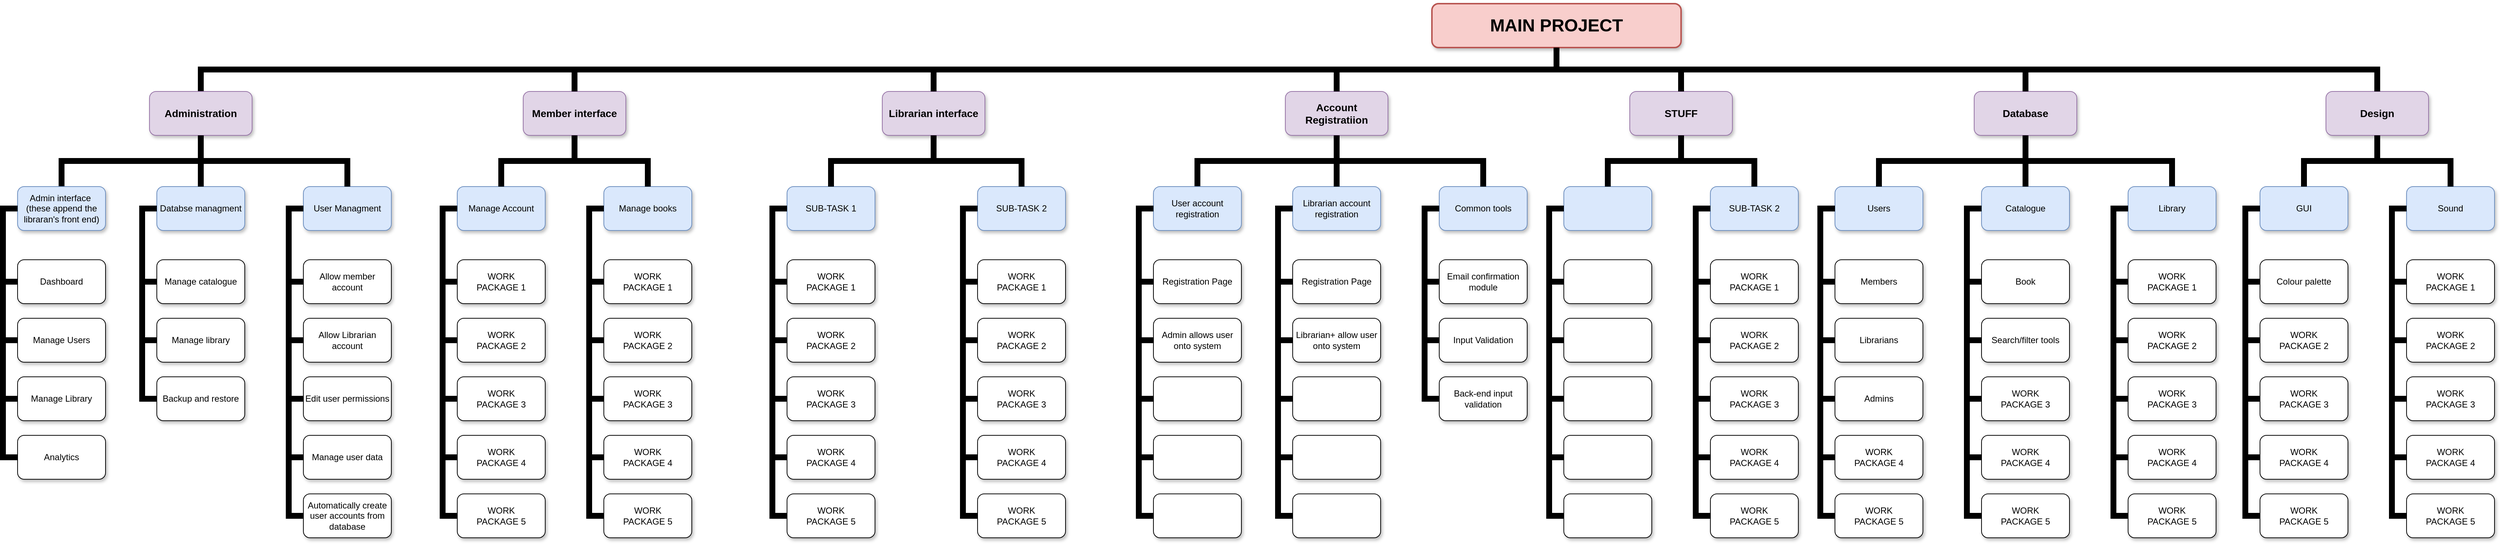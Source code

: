 <mxfile version="21.7.4" type="github">
  <diagram name="Page-1" id="64c3da0e-402f-94eb-ee01-a36477274f13">
    <mxGraphModel dx="2238" dy="806" grid="1" gridSize="10" guides="1" tooltips="1" connect="1" arrows="1" fold="1" page="1" pageScale="1" pageWidth="1169" pageHeight="826" background="none" math="0" shadow="0">
      <root>
        <mxCell id="0" />
        <mxCell id="1" parent="0" />
        <mxCell id="2" value="MAIN PROJECT" style="whiteSpace=wrap;rounded=1;shadow=1;fontStyle=1;fontSize=24;labelBackgroundColor=none;strokeWidth=2;fillColor=#f8cecc;strokeColor=#b85450;" parent="1" vertex="1">
          <mxGeometry x="1000" y="50" width="340" height="60" as="geometry" />
        </mxCell>
        <mxCell id="3" value="Member interface" style="whiteSpace=wrap;rounded=1;strokeColor=#9673a6;shadow=1;fontStyle=1;fontSize=14;labelBackgroundColor=none;fillColor=#e1d5e7;" parent="1" vertex="1">
          <mxGeometry x="-240" y="170.0" width="140" height="60" as="geometry" />
        </mxCell>
        <mxCell id="4" value="Librarian interface" style="whiteSpace=wrap;rounded=1;strokeColor=#9673a6;shadow=1;fontStyle=1;fontSize=14;labelBackgroundColor=none;fillColor=#e1d5e7;" parent="1" vertex="1">
          <mxGeometry x="250" y="170.0" width="140" height="60" as="geometry" />
        </mxCell>
        <mxCell id="5" value="Design" style="whiteSpace=wrap;rounded=1;strokeColor=#9673a6;shadow=1;fontStyle=1;fontSize=14;labelBackgroundColor=none;fillColor=#e1d5e7;" parent="1" vertex="1">
          <mxGeometry x="2220" y="170.0" width="140" height="60" as="geometry" />
        </mxCell>
        <mxCell id="6" value="Account Registratiion" style="whiteSpace=wrap;rounded=1;strokeColor=#9673a6;shadow=1;fontStyle=1;fontSize=14;labelBackgroundColor=none;fillColor=#e1d5e7;" parent="1" vertex="1">
          <mxGeometry x="800" y="170.0" width="140" height="60" as="geometry" />
        </mxCell>
        <mxCell id="7" value="STUFF" style="whiteSpace=wrap;rounded=1;strokeColor=#9673a6;shadow=1;fontStyle=1;fontSize=14;labelBackgroundColor=none;fillColor=#e1d5e7;" parent="1" vertex="1">
          <mxGeometry x="1270" y="170.0" width="140" height="60" as="geometry" />
        </mxCell>
        <mxCell id="8" value="Database" style="whiteSpace=wrap;rounded=1;strokeColor=#9673a6;shadow=1;fontStyle=1;fontSize=14;labelBackgroundColor=none;fillColor=#e1d5e7;" parent="1" vertex="1">
          <mxGeometry x="1740" y="170.0" width="140" height="60" as="geometry" />
        </mxCell>
        <mxCell id="10" value="Manage Account" style="whiteSpace=wrap;rounded=1;strokeColor=#6c8ebf;shadow=1;labelBackgroundColor=none;fillStyle=auto;fillColor=#dae8fc;perimeterSpacing=0;" parent="1" vertex="1">
          <mxGeometry x="-330" y="300.0" width="120" height="60" as="geometry" />
        </mxCell>
        <mxCell id="12" value="Manage books" style="whiteSpace=wrap;rounded=1;strokeColor=#6c8ebf;shadow=1;labelBackgroundColor=none;fillStyle=auto;fillColor=#dae8fc;perimeterSpacing=0;" parent="1" vertex="1">
          <mxGeometry x="-130" y="300.0" width="120" height="60" as="geometry" />
        </mxCell>
        <mxCell id="23" value="WORK&#xa;PACKAGE 1" style="whiteSpace=wrap;rounded=1;strokeColor=default;shadow=1;fontStyle=0;labelBackgroundColor=none;fillColor=default;perimeterSpacing=0;" parent="1" vertex="1">
          <mxGeometry x="-330.0" y="400.0" width="120" height="60" as="geometry" />
        </mxCell>
        <mxCell id="24" value="WORK&#xa;PACKAGE 2" style="whiteSpace=wrap;rounded=1;strokeColor=default;shadow=1;fontStyle=0;labelBackgroundColor=none;fillColor=default;perimeterSpacing=0;" parent="1" vertex="1">
          <mxGeometry x="-330.0" y="480.0" width="120" height="60" as="geometry" />
        </mxCell>
        <mxCell id="25" value="WORK&#xa;PACKAGE 3" style="whiteSpace=wrap;rounded=1;strokeColor=default;shadow=1;fontStyle=0;labelBackgroundColor=none;fillColor=default;perimeterSpacing=0;" parent="1" vertex="1">
          <mxGeometry x="-330.0" y="560.0" width="120" height="60" as="geometry" />
        </mxCell>
        <mxCell id="26" value="WORK&#xa;PACKAGE 4" style="whiteSpace=wrap;rounded=1;strokeColor=default;shadow=1;fontStyle=0;labelBackgroundColor=none;fillColor=default;perimeterSpacing=0;" parent="1" vertex="1">
          <mxGeometry x="-330.0" y="640.0" width="120" height="60" as="geometry" />
        </mxCell>
        <mxCell id="27" value="WORK&#xa;PACKAGE 5" style="whiteSpace=wrap;rounded=1;strokeColor=default;shadow=1;fontStyle=0;labelBackgroundColor=none;fillColor=default;perimeterSpacing=0;" parent="1" vertex="1">
          <mxGeometry x="-330.0" y="720.0" width="120" height="60" as="geometry" />
        </mxCell>
        <mxCell id="38" value="WORK&#xa;PACKAGE 1" style="whiteSpace=wrap;rounded=1;strokeColor=default;shadow=1;fontStyle=0;labelBackgroundColor=none;fillColor=default;perimeterSpacing=0;" parent="1" vertex="1">
          <mxGeometry x="-130.0" y="400.0" width="120" height="60" as="geometry" />
        </mxCell>
        <mxCell id="39" value="WORK&#xa;PACKAGE 2" style="whiteSpace=wrap;rounded=1;strokeColor=default;shadow=1;fontStyle=0;labelBackgroundColor=none;fillColor=default;perimeterSpacing=0;" parent="1" vertex="1">
          <mxGeometry x="-130.0" y="480.0" width="120" height="60" as="geometry" />
        </mxCell>
        <mxCell id="40" value="WORK&#xa;PACKAGE 3" style="whiteSpace=wrap;rounded=1;strokeColor=default;shadow=1;fontStyle=0;labelBackgroundColor=none;fillColor=default;perimeterSpacing=0;" parent="1" vertex="1">
          <mxGeometry x="-130.0" y="560.0" width="120" height="60" as="geometry" />
        </mxCell>
        <mxCell id="41" value="WORK&#xa;PACKAGE 4" style="whiteSpace=wrap;rounded=1;strokeColor=default;shadow=1;fontStyle=0;labelBackgroundColor=none;fillColor=default;perimeterSpacing=0;" parent="1" vertex="1">
          <mxGeometry x="-130.0" y="640.0" width="120" height="60" as="geometry" />
        </mxCell>
        <mxCell id="42" value="WORK&#xa;PACKAGE 5" style="whiteSpace=wrap;rounded=1;strokeColor=default;shadow=1;fontStyle=0;labelBackgroundColor=none;fillColor=default;perimeterSpacing=0;" parent="1" vertex="1">
          <mxGeometry x="-130" y="720.0" width="120" height="60" as="geometry" />
        </mxCell>
        <mxCell id="43" value="SUB-TASK 1" style="whiteSpace=wrap;rounded=1;strokeColor=#6c8ebf;shadow=1;labelBackgroundColor=none;fillStyle=auto;fillColor=#dae8fc;perimeterSpacing=0;" parent="1" vertex="1">
          <mxGeometry x="120.0" y="300.0" width="120" height="60" as="geometry" />
        </mxCell>
        <mxCell id="44" value="SUB-TASK 2" style="whiteSpace=wrap;rounded=1;strokeColor=#6c8ebf;shadow=1;labelBackgroundColor=none;fillStyle=auto;fillColor=#dae8fc;perimeterSpacing=0;" parent="1" vertex="1">
          <mxGeometry x="380.0" y="300.0" width="120" height="60" as="geometry" />
        </mxCell>
        <mxCell id="45" value="WORK&#xa;PACKAGE 1" style="whiteSpace=wrap;rounded=1;strokeColor=default;shadow=1;fontStyle=0;labelBackgroundColor=none;fillColor=default;perimeterSpacing=0;" parent="1" vertex="1">
          <mxGeometry x="120.0" y="400.0" width="120" height="60" as="geometry" />
        </mxCell>
        <mxCell id="46" value="WORK&#xa;PACKAGE 2" style="whiteSpace=wrap;rounded=1;strokeColor=default;shadow=1;fontStyle=0;labelBackgroundColor=none;fillColor=default;perimeterSpacing=0;" parent="1" vertex="1">
          <mxGeometry x="120.0" y="480.0" width="120" height="60" as="geometry" />
        </mxCell>
        <mxCell id="47" value="WORK&#xa;PACKAGE 3" style="whiteSpace=wrap;rounded=1;strokeColor=default;shadow=1;fontStyle=0;labelBackgroundColor=none;fillColor=default;perimeterSpacing=0;" parent="1" vertex="1">
          <mxGeometry x="120.0" y="560.0" width="120" height="60" as="geometry" />
        </mxCell>
        <mxCell id="48" value="WORK&#xa;PACKAGE 4" style="whiteSpace=wrap;rounded=1;strokeColor=default;shadow=1;fontStyle=0;labelBackgroundColor=none;fillColor=default;perimeterSpacing=0;" parent="1" vertex="1">
          <mxGeometry x="120" y="640.0" width="120" height="60" as="geometry" />
        </mxCell>
        <mxCell id="49" value="WORK&#xa;PACKAGE 5" style="whiteSpace=wrap;rounded=1;strokeColor=default;shadow=1;fontStyle=0;labelBackgroundColor=none;fillColor=default;perimeterSpacing=0;" parent="1" vertex="1">
          <mxGeometry x="120.0" y="720.0" width="120" height="60" as="geometry" />
        </mxCell>
        <mxCell id="50" value="WORK&#xa;PACKAGE 1" style="whiteSpace=wrap;rounded=1;strokeColor=default;shadow=1;fontStyle=0;labelBackgroundColor=none;fillColor=default;perimeterSpacing=0;" parent="1" vertex="1">
          <mxGeometry x="380.0" y="400.0" width="120" height="60" as="geometry" />
        </mxCell>
        <mxCell id="51" value="WORK&#xa;PACKAGE 2" style="whiteSpace=wrap;rounded=1;strokeColor=default;shadow=1;fontStyle=0;labelBackgroundColor=none;fillColor=default;perimeterSpacing=0;" parent="1" vertex="1">
          <mxGeometry x="380.0" y="480.0" width="120" height="60" as="geometry" />
        </mxCell>
        <mxCell id="52" value="WORK&#xa;PACKAGE 3" style="whiteSpace=wrap;rounded=1;strokeColor=default;shadow=1;fontStyle=0;labelBackgroundColor=none;fillColor=default;perimeterSpacing=0;" parent="1" vertex="1">
          <mxGeometry x="380.0" y="560.0" width="120" height="60" as="geometry" />
        </mxCell>
        <mxCell id="53" value="WORK&#xa;PACKAGE 4" style="whiteSpace=wrap;rounded=1;strokeColor=default;shadow=1;fontStyle=0;labelBackgroundColor=none;fillColor=default;perimeterSpacing=0;" parent="1" vertex="1">
          <mxGeometry x="380.0" y="640.0" width="120" height="60" as="geometry" />
        </mxCell>
        <mxCell id="54" value="WORK&#xa;PACKAGE 5" style="whiteSpace=wrap;rounded=1;strokeColor=default;shadow=1;fontStyle=0;labelBackgroundColor=none;fillColor=default;perimeterSpacing=0;" parent="1" vertex="1">
          <mxGeometry x="380.0" y="720.0" width="120" height="60" as="geometry" />
        </mxCell>
        <mxCell id="103" value="" style="edgeStyle=elbowEdgeStyle;elbow=vertical;rounded=0;fontColor=default;endArrow=none;endFill=0;strokeWidth=8;labelBackgroundColor=none;" parent="1" source="3" target="10" edge="1">
          <mxGeometry width="100" height="100" relative="1" as="geometry">
            <mxPoint x="-380" y="290" as="sourcePoint" />
            <mxPoint x="-280" y="190" as="targetPoint" />
          </mxGeometry>
        </mxCell>
        <mxCell id="104" value="" style="edgeStyle=elbowEdgeStyle;elbow=vertical;rounded=0;fontColor=default;endArrow=none;endFill=0;strokeWidth=8;labelBackgroundColor=none;" parent="1" source="3" target="12" edge="1">
          <mxGeometry width="100" height="100" relative="1" as="geometry">
            <mxPoint x="-40" y="290" as="sourcePoint" />
            <mxPoint x="60" y="190" as="targetPoint" />
          </mxGeometry>
        </mxCell>
        <mxCell id="105" value="" style="edgeStyle=elbowEdgeStyle;elbow=horizontal;rounded=0;fontColor=default;endArrow=none;endFill=0;strokeWidth=8;labelBackgroundColor=none;" parent="1" source="10" target="23" edge="1">
          <mxGeometry width="100" height="100" relative="1" as="geometry">
            <mxPoint x="-390" y="480" as="sourcePoint" />
            <mxPoint x="-290" y="380" as="targetPoint" />
            <Array as="points">
              <mxPoint x="-350" y="380" />
            </Array>
          </mxGeometry>
        </mxCell>
        <mxCell id="106" value="" style="edgeStyle=elbowEdgeStyle;elbow=horizontal;rounded=0;fontColor=default;endArrow=none;endFill=0;strokeWidth=8;labelBackgroundColor=none;" parent="1" source="10" target="24" edge="1">
          <mxGeometry width="100" height="100" relative="1" as="geometry">
            <mxPoint x="-320" y="340" as="sourcePoint" />
            <mxPoint x="-320" y="440" as="targetPoint" />
            <Array as="points">
              <mxPoint x="-350" y="400" />
            </Array>
          </mxGeometry>
        </mxCell>
        <mxCell id="107" value="" style="edgeStyle=elbowEdgeStyle;elbow=horizontal;rounded=0;fontColor=default;endArrow=none;endFill=0;strokeWidth=8;labelBackgroundColor=none;" parent="1" source="10" target="27" edge="1">
          <mxGeometry width="100" height="100" relative="1" as="geometry">
            <mxPoint x="-320" y="340" as="sourcePoint" />
            <mxPoint x="-320" y="440" as="targetPoint" />
            <Array as="points">
              <mxPoint x="-350" y="540" />
            </Array>
          </mxGeometry>
        </mxCell>
        <mxCell id="109" value="" style="edgeStyle=elbowEdgeStyle;elbow=horizontal;rounded=0;fontColor=default;endArrow=none;endFill=0;strokeWidth=8;labelBackgroundColor=none;" parent="1" source="10" target="26" edge="1">
          <mxGeometry width="100" height="100" relative="1" as="geometry">
            <mxPoint x="-300" y="360" as="sourcePoint" />
            <mxPoint x="-300" y="460" as="targetPoint" />
            <Array as="points">
              <mxPoint x="-350" y="410" />
            </Array>
          </mxGeometry>
        </mxCell>
        <mxCell id="110" value="" style="edgeStyle=elbowEdgeStyle;elbow=horizontal;rounded=0;fontColor=default;endArrow=none;endFill=0;strokeWidth=8;labelBackgroundColor=none;" parent="1" source="10" target="25" edge="1">
          <mxGeometry width="100" height="100" relative="1" as="geometry">
            <mxPoint x="-290" y="370" as="sourcePoint" />
            <mxPoint x="-290" y="470" as="targetPoint" />
            <Array as="points">
              <mxPoint x="-350" y="430" />
            </Array>
          </mxGeometry>
        </mxCell>
        <mxCell id="111" value="" style="edgeStyle=elbowEdgeStyle;elbow=horizontal;rounded=0;fontColor=default;endArrow=none;endFill=0;strokeWidth=8;labelBackgroundColor=none;" parent="1" target="38" edge="1">
          <mxGeometry width="100" height="100" relative="1" as="geometry">
            <mxPoint x="-140" y="330.0" as="sourcePoint" />
            <mxPoint x="-140" y="430.0" as="targetPoint" />
            <Array as="points">
              <mxPoint x="-150" y="380" />
            </Array>
          </mxGeometry>
        </mxCell>
        <mxCell id="112" value="" style="edgeStyle=elbowEdgeStyle;elbow=horizontal;rounded=0;fontColor=default;endArrow=none;endFill=0;strokeWidth=8;labelBackgroundColor=none;" parent="1" source="12" target="39" edge="1">
          <mxGeometry width="100" height="100" relative="1" as="geometry">
            <mxPoint x="-140" y="330.0" as="sourcePoint" />
            <mxPoint x="-140" y="510.0" as="targetPoint" />
            <Array as="points">
              <mxPoint x="-150" y="420" />
            </Array>
          </mxGeometry>
        </mxCell>
        <mxCell id="113" value="" style="edgeStyle=elbowEdgeStyle;elbow=horizontal;rounded=0;fontColor=default;endArrow=none;endFill=0;strokeWidth=8;labelBackgroundColor=none;" parent="1" source="12" target="42" edge="1">
          <mxGeometry width="100" height="100" relative="1" as="geometry">
            <mxPoint x="-140" y="330.0" as="sourcePoint" />
            <mxPoint x="-140.0" y="750.0" as="targetPoint" />
            <Array as="points">
              <mxPoint x="-150" y="540" />
            </Array>
          </mxGeometry>
        </mxCell>
        <mxCell id="114" value="" style="edgeStyle=elbowEdgeStyle;elbow=horizontal;rounded=0;fontColor=default;endArrow=none;endFill=0;strokeWidth=8;labelBackgroundColor=none;" parent="1" source="12" target="41" edge="1">
          <mxGeometry width="100" height="100" relative="1" as="geometry">
            <mxPoint x="-140" y="330.0" as="sourcePoint" />
            <mxPoint x="-140.0" y="670.0" as="targetPoint" />
            <Array as="points">
              <mxPoint x="-150" y="500" />
            </Array>
          </mxGeometry>
        </mxCell>
        <mxCell id="115" value="" style="edgeStyle=elbowEdgeStyle;elbow=horizontal;rounded=0;fontColor=default;endArrow=none;endFill=0;strokeWidth=8;labelBackgroundColor=none;" parent="1" source="12" target="40" edge="1">
          <mxGeometry width="100" height="100" relative="1" as="geometry">
            <mxPoint x="-140" y="330.0" as="sourcePoint" />
            <mxPoint x="-140" y="590.0" as="targetPoint" />
            <Array as="points">
              <mxPoint x="-150" y="460" />
            </Array>
          </mxGeometry>
        </mxCell>
        <mxCell id="116" value="" style="edgeStyle=elbowEdgeStyle;elbow=vertical;rounded=0;fontColor=default;endArrow=none;endFill=0;strokeWidth=8;labelBackgroundColor=none;" parent="1" source="4" target="43" edge="1">
          <mxGeometry width="100" height="100" relative="1" as="geometry">
            <mxPoint x="-40" y="240.0" as="sourcePoint" />
            <mxPoint x="-140" y="310" as="targetPoint" />
          </mxGeometry>
        </mxCell>
        <mxCell id="117" value="" style="edgeStyle=elbowEdgeStyle;elbow=vertical;rounded=0;fontColor=default;endArrow=none;endFill=0;strokeWidth=8;labelBackgroundColor=none;" parent="1" source="4" target="44" edge="1">
          <mxGeometry width="100" height="100" relative="1" as="geometry">
            <mxPoint x="-40" y="240.0" as="sourcePoint" />
            <mxPoint x="60" y="310" as="targetPoint" />
          </mxGeometry>
        </mxCell>
        <mxCell id="118" value="" style="edgeStyle=elbowEdgeStyle;elbow=horizontal;rounded=0;fontColor=default;endArrow=none;endFill=0;strokeWidth=8;labelBackgroundColor=none;" parent="1" source="43" target="45" edge="1">
          <mxGeometry width="100" height="100" relative="1" as="geometry">
            <mxPoint x="100" y="330.0" as="sourcePoint" />
            <mxPoint x="110.0" y="430" as="targetPoint" />
            <Array as="points">
              <mxPoint x="100" y="380" />
            </Array>
          </mxGeometry>
        </mxCell>
        <mxCell id="119" value="" style="edgeStyle=elbowEdgeStyle;elbow=horizontal;rounded=0;fontColor=default;endArrow=none;endFill=0;strokeWidth=8;labelBackgroundColor=none;" parent="1" source="43" target="46" edge="1">
          <mxGeometry width="100" height="100" relative="1" as="geometry">
            <mxPoint x="110" y="330" as="sourcePoint" />
            <mxPoint x="110.0" y="510" as="targetPoint" />
            <Array as="points">
              <mxPoint x="100" y="420" />
            </Array>
          </mxGeometry>
        </mxCell>
        <mxCell id="120" value="" style="edgeStyle=elbowEdgeStyle;elbow=horizontal;rounded=0;fontColor=default;endArrow=none;endFill=0;strokeWidth=8;labelBackgroundColor=none;" parent="1" source="43" target="49" edge="1">
          <mxGeometry width="100" height="100" relative="1" as="geometry">
            <mxPoint x="110" y="330" as="sourcePoint" />
            <mxPoint x="110" y="750" as="targetPoint" />
            <Array as="points">
              <mxPoint x="100" y="550" />
            </Array>
          </mxGeometry>
        </mxCell>
        <mxCell id="121" value="" style="edgeStyle=elbowEdgeStyle;elbow=horizontal;rounded=0;fontColor=default;endArrow=none;endFill=0;strokeWidth=8;labelBackgroundColor=none;" parent="1" source="43" target="48" edge="1">
          <mxGeometry width="100" height="100" relative="1" as="geometry">
            <mxPoint x="110" y="330" as="sourcePoint" />
            <mxPoint x="110" y="670" as="targetPoint" />
            <Array as="points">
              <mxPoint x="100" y="500" />
            </Array>
          </mxGeometry>
        </mxCell>
        <mxCell id="122" value="" style="edgeStyle=elbowEdgeStyle;elbow=horizontal;rounded=0;fontColor=default;endArrow=none;endFill=0;strokeWidth=8;labelBackgroundColor=none;" parent="1" source="43" target="47" edge="1">
          <mxGeometry width="100" height="100" relative="1" as="geometry">
            <mxPoint x="110" y="330" as="sourcePoint" />
            <mxPoint x="110.0" y="590" as="targetPoint" />
            <Array as="points">
              <mxPoint x="100" y="470" />
            </Array>
          </mxGeometry>
        </mxCell>
        <mxCell id="123" value="" style="edgeStyle=elbowEdgeStyle;elbow=horizontal;rounded=0;fontColor=default;endArrow=none;endFill=0;strokeWidth=8;labelBackgroundColor=none;" parent="1" source="44" target="50" edge="1">
          <mxGeometry width="100" height="100" relative="1" as="geometry">
            <mxPoint x="350" y="330.0" as="sourcePoint" />
            <mxPoint x="360.0" y="430" as="targetPoint" />
            <Array as="points">
              <mxPoint x="360" y="380" />
            </Array>
          </mxGeometry>
        </mxCell>
        <mxCell id="124" value="" style="edgeStyle=elbowEdgeStyle;elbow=horizontal;rounded=0;fontColor=default;endArrow=none;endFill=0;strokeWidth=8;labelBackgroundColor=none;" parent="1" source="44" target="51" edge="1">
          <mxGeometry width="100" height="100" relative="1" as="geometry">
            <mxPoint x="360" y="330" as="sourcePoint" />
            <mxPoint x="360.0" y="510" as="targetPoint" />
            <Array as="points">
              <mxPoint x="360" y="420" />
            </Array>
          </mxGeometry>
        </mxCell>
        <mxCell id="125" value="" style="edgeStyle=elbowEdgeStyle;elbow=horizontal;rounded=0;fontColor=default;endArrow=none;endFill=0;strokeWidth=8;labelBackgroundColor=none;" parent="1" source="44" target="54" edge="1">
          <mxGeometry width="100" height="100" relative="1" as="geometry">
            <mxPoint x="360" y="330" as="sourcePoint" />
            <mxPoint x="360" y="750" as="targetPoint" />
            <Array as="points">
              <mxPoint x="360" y="540" />
            </Array>
          </mxGeometry>
        </mxCell>
        <mxCell id="126" value="" style="edgeStyle=elbowEdgeStyle;elbow=horizontal;rounded=0;fontColor=default;endArrow=none;endFill=0;strokeWidth=8;labelBackgroundColor=none;" parent="1" source="44" target="53" edge="1">
          <mxGeometry width="100" height="100" relative="1" as="geometry">
            <mxPoint x="360" y="330" as="sourcePoint" />
            <mxPoint x="360" y="670" as="targetPoint" />
            <Array as="points">
              <mxPoint x="360" y="500" />
            </Array>
          </mxGeometry>
        </mxCell>
        <mxCell id="127" value="" style="edgeStyle=elbowEdgeStyle;elbow=horizontal;rounded=0;fontColor=default;endArrow=none;endFill=0;strokeWidth=8;labelBackgroundColor=none;" parent="1" source="44" target="52" edge="1">
          <mxGeometry width="100" height="100" relative="1" as="geometry">
            <mxPoint x="360" y="330" as="sourcePoint" />
            <mxPoint x="360.0" y="590" as="targetPoint" />
            <Array as="points">
              <mxPoint x="360" y="470" />
            </Array>
          </mxGeometry>
        </mxCell>
        <mxCell id="133" value="Librarian account registration" style="whiteSpace=wrap;rounded=1;strokeColor=#6c8ebf;shadow=1;labelBackgroundColor=none;fillStyle=auto;fillColor=#dae8fc;perimeterSpacing=0;" parent="1" vertex="1">
          <mxGeometry x="810.0" y="300.0" width="120" height="60" as="geometry" />
        </mxCell>
        <mxCell id="134" value="Common tools" style="whiteSpace=wrap;rounded=1;strokeColor=#6c8ebf;shadow=1;labelBackgroundColor=none;fillStyle=auto;fillColor=#dae8fc;perimeterSpacing=0;" parent="1" vertex="1">
          <mxGeometry x="1010.0" y="300.0" width="120" height="60" as="geometry" />
        </mxCell>
        <mxCell id="135" value="Registration Page" style="whiteSpace=wrap;rounded=1;shadow=1;fontStyle=0;labelBackgroundColor=none;perimeterSpacing=0;" parent="1" vertex="1">
          <mxGeometry x="810.0" y="400.0" width="120" height="60" as="geometry" />
        </mxCell>
        <mxCell id="136" value="Librarian+ allow user onto system" style="whiteSpace=wrap;rounded=1;strokeColor=default;shadow=1;fontStyle=0;labelBackgroundColor=none;fillColor=default;perimeterSpacing=0;" parent="1" vertex="1">
          <mxGeometry x="810.0" y="480.0" width="120" height="60" as="geometry" />
        </mxCell>
        <mxCell id="137" value="" style="whiteSpace=wrap;rounded=1;strokeColor=default;shadow=1;fontStyle=0;labelBackgroundColor=none;fillColor=default;perimeterSpacing=0;" parent="1" vertex="1">
          <mxGeometry x="810.0" y="560.0" width="120" height="60" as="geometry" />
        </mxCell>
        <mxCell id="138" value="" style="whiteSpace=wrap;rounded=1;strokeColor=default;shadow=1;fontStyle=0;labelBackgroundColor=none;fillColor=default;perimeterSpacing=0;" parent="1" vertex="1">
          <mxGeometry x="810" y="640.0" width="120" height="60" as="geometry" />
        </mxCell>
        <mxCell id="139" value="" style="whiteSpace=wrap;rounded=1;strokeColor=default;shadow=1;fontStyle=0;labelBackgroundColor=none;fillColor=default;perimeterSpacing=0;" parent="1" vertex="1">
          <mxGeometry x="810.0" y="720.0" width="120" height="60" as="geometry" />
        </mxCell>
        <mxCell id="140" value="Email confirmation module" style="whiteSpace=wrap;rounded=1;shadow=1;fontStyle=0;labelBackgroundColor=none;perimeterSpacing=0;" parent="1" vertex="1">
          <mxGeometry x="1010.0" y="400.0" width="120" height="60" as="geometry" />
        </mxCell>
        <mxCell id="141" value="Input Validation" style="whiteSpace=wrap;rounded=1;shadow=1;fontStyle=0;labelBackgroundColor=none;perimeterSpacing=0;" parent="1" vertex="1">
          <mxGeometry x="1010.0" y="480.0" width="120" height="60" as="geometry" />
        </mxCell>
        <mxCell id="142" value="Back-end input validation" style="whiteSpace=wrap;rounded=1;shadow=1;fontStyle=0;labelBackgroundColor=none;perimeterSpacing=0;" parent="1" vertex="1">
          <mxGeometry x="1010.0" y="560.0" width="120" height="60" as="geometry" />
        </mxCell>
        <mxCell id="145" value="" style="edgeStyle=elbowEdgeStyle;elbow=horizontal;rounded=0;fontColor=default;endArrow=none;endFill=0;strokeWidth=8;labelBackgroundColor=none;" parent="1" source="133" target="135" edge="1">
          <mxGeometry width="100" height="100" relative="1" as="geometry">
            <mxPoint x="790" y="330.0" as="sourcePoint" />
            <mxPoint x="800.0" y="430" as="targetPoint" />
            <Array as="points">
              <mxPoint x="790" y="380" />
            </Array>
          </mxGeometry>
        </mxCell>
        <mxCell id="146" value="" style="edgeStyle=elbowEdgeStyle;elbow=horizontal;rounded=0;fontColor=default;endArrow=none;endFill=0;strokeWidth=8;labelBackgroundColor=none;" parent="1" source="133" target="136" edge="1">
          <mxGeometry width="100" height="100" relative="1" as="geometry">
            <mxPoint x="800" y="330" as="sourcePoint" />
            <mxPoint x="800.0" y="510" as="targetPoint" />
            <Array as="points">
              <mxPoint x="790" y="420" />
            </Array>
          </mxGeometry>
        </mxCell>
        <mxCell id="147" value="" style="edgeStyle=elbowEdgeStyle;elbow=horizontal;rounded=0;fontColor=default;endArrow=none;endFill=0;strokeWidth=8;labelBackgroundColor=none;" parent="1" source="133" target="139" edge="1">
          <mxGeometry width="100" height="100" relative="1" as="geometry">
            <mxPoint x="800" y="330" as="sourcePoint" />
            <mxPoint x="800" y="750" as="targetPoint" />
            <Array as="points">
              <mxPoint x="790" y="550" />
            </Array>
          </mxGeometry>
        </mxCell>
        <mxCell id="148" value="" style="edgeStyle=elbowEdgeStyle;elbow=horizontal;rounded=0;fontColor=default;endArrow=none;endFill=0;strokeWidth=8;labelBackgroundColor=none;" parent="1" source="133" target="138" edge="1">
          <mxGeometry width="100" height="100" relative="1" as="geometry">
            <mxPoint x="800" y="330" as="sourcePoint" />
            <mxPoint x="800" y="670" as="targetPoint" />
            <Array as="points">
              <mxPoint x="790" y="500" />
            </Array>
          </mxGeometry>
        </mxCell>
        <mxCell id="149" value="" style="edgeStyle=elbowEdgeStyle;elbow=horizontal;rounded=0;fontColor=default;endArrow=none;endFill=0;strokeWidth=8;labelBackgroundColor=none;" parent="1" source="133" target="137" edge="1">
          <mxGeometry width="100" height="100" relative="1" as="geometry">
            <mxPoint x="800" y="330" as="sourcePoint" />
            <mxPoint x="800.0" y="590" as="targetPoint" />
            <Array as="points">
              <mxPoint x="790" y="470" />
            </Array>
          </mxGeometry>
        </mxCell>
        <mxCell id="150" value="" style="edgeStyle=elbowEdgeStyle;elbow=horizontal;rounded=0;fontColor=default;endArrow=none;endFill=0;strokeWidth=8;labelBackgroundColor=none;" parent="1" source="134" target="140" edge="1">
          <mxGeometry width="100" height="100" relative="1" as="geometry">
            <mxPoint x="980" y="330.0" as="sourcePoint" />
            <mxPoint x="990.0" y="430" as="targetPoint" />
            <Array as="points">
              <mxPoint x="990" y="380" />
            </Array>
          </mxGeometry>
        </mxCell>
        <mxCell id="151" value="" style="edgeStyle=elbowEdgeStyle;elbow=horizontal;rounded=0;fontColor=default;endArrow=none;endFill=0;strokeWidth=8;labelBackgroundColor=none;" parent="1" source="134" target="141" edge="1">
          <mxGeometry width="100" height="100" relative="1" as="geometry">
            <mxPoint x="990" y="330" as="sourcePoint" />
            <mxPoint x="990.0" y="510" as="targetPoint" />
            <Array as="points">
              <mxPoint x="990" y="420" />
            </Array>
          </mxGeometry>
        </mxCell>
        <mxCell id="154" value="" style="edgeStyle=elbowEdgeStyle;elbow=horizontal;rounded=0;fontColor=default;endArrow=none;endFill=0;strokeWidth=8;labelBackgroundColor=none;" parent="1" source="134" target="142" edge="1">
          <mxGeometry width="100" height="100" relative="1" as="geometry">
            <mxPoint x="990" y="330" as="sourcePoint" />
            <mxPoint x="990.0" y="590" as="targetPoint" />
            <Array as="points">
              <mxPoint x="990" y="470" />
            </Array>
          </mxGeometry>
        </mxCell>
        <mxCell id="155" value="" style="whiteSpace=wrap;rounded=1;strokeColor=#6c8ebf;shadow=1;labelBackgroundColor=none;fillStyle=auto;fillColor=#dae8fc;perimeterSpacing=0;" parent="1" vertex="1">
          <mxGeometry x="1180.0" y="300.0" width="120" height="60" as="geometry" />
        </mxCell>
        <mxCell id="156" value="SUB-TASK 2" style="whiteSpace=wrap;rounded=1;strokeColor=#6c8ebf;shadow=1;labelBackgroundColor=none;fillStyle=auto;fillColor=#dae8fc;perimeterSpacing=0;" parent="1" vertex="1">
          <mxGeometry x="1380.0" y="300.0" width="120" height="60" as="geometry" />
        </mxCell>
        <mxCell id="157" value="" style="whiteSpace=wrap;rounded=1;strokeColor=default;shadow=1;fontStyle=0;labelBackgroundColor=none;fillColor=default;perimeterSpacing=0;" parent="1" vertex="1">
          <mxGeometry x="1180.0" y="400.0" width="120" height="60" as="geometry" />
        </mxCell>
        <mxCell id="158" value="" style="whiteSpace=wrap;rounded=1;strokeColor=default;shadow=1;fontStyle=0;labelBackgroundColor=none;fillColor=default;perimeterSpacing=0;" parent="1" vertex="1">
          <mxGeometry x="1180" y="480.0" width="120" height="60" as="geometry" />
        </mxCell>
        <mxCell id="159" value="" style="whiteSpace=wrap;rounded=1;strokeColor=default;shadow=1;fontStyle=0;labelBackgroundColor=none;fillColor=default;perimeterSpacing=0;" parent="1" vertex="1">
          <mxGeometry x="1180.0" y="560.0" width="120" height="60" as="geometry" />
        </mxCell>
        <mxCell id="160" value="" style="whiteSpace=wrap;rounded=1;strokeColor=default;shadow=1;fontStyle=0;labelBackgroundColor=none;fillColor=default;perimeterSpacing=0;" parent="1" vertex="1">
          <mxGeometry x="1180" y="640.0" width="120" height="60" as="geometry" />
        </mxCell>
        <mxCell id="161" value="" style="whiteSpace=wrap;rounded=1;strokeColor=default;shadow=1;fontStyle=0;labelBackgroundColor=none;fillColor=default;perimeterSpacing=0;" parent="1" vertex="1">
          <mxGeometry x="1180" y="720.0" width="120" height="60" as="geometry" />
        </mxCell>
        <mxCell id="162" value="WORK&#xa;PACKAGE 1" style="whiteSpace=wrap;rounded=1;strokeColor=default;shadow=1;fontStyle=0;labelBackgroundColor=none;fillColor=default;perimeterSpacing=0;" parent="1" vertex="1">
          <mxGeometry x="1380.0" y="400.0" width="120" height="60" as="geometry" />
        </mxCell>
        <mxCell id="163" value="WORK&#xa;PACKAGE 2" style="whiteSpace=wrap;rounded=1;strokeColor=default;shadow=1;fontStyle=0;labelBackgroundColor=none;fillColor=default;perimeterSpacing=0;" parent="1" vertex="1">
          <mxGeometry x="1380.0" y="480.0" width="120" height="60" as="geometry" />
        </mxCell>
        <mxCell id="164" value="WORK&#xa;PACKAGE 3" style="whiteSpace=wrap;rounded=1;strokeColor=default;shadow=1;fontStyle=0;labelBackgroundColor=none;fillColor=default;perimeterSpacing=0;" parent="1" vertex="1">
          <mxGeometry x="1380.0" y="560.0" width="120" height="60" as="geometry" />
        </mxCell>
        <mxCell id="165" value="WORK&#xa;PACKAGE 4" style="whiteSpace=wrap;rounded=1;strokeColor=default;shadow=1;fontStyle=0;labelBackgroundColor=none;fillColor=default;perimeterSpacing=0;" parent="1" vertex="1">
          <mxGeometry x="1380.0" y="640.0" width="120" height="60" as="geometry" />
        </mxCell>
        <mxCell id="166" value="WORK&#xa;PACKAGE 5" style="whiteSpace=wrap;rounded=1;strokeColor=default;shadow=1;fontStyle=0;labelBackgroundColor=none;fillColor=default;perimeterSpacing=0;" parent="1" vertex="1">
          <mxGeometry x="1380.0" y="720.0" width="120" height="60" as="geometry" />
        </mxCell>
        <mxCell id="167" value="" style="edgeStyle=elbowEdgeStyle;elbow=horizontal;rounded=0;fontColor=default;endArrow=none;endFill=0;strokeWidth=8;labelBackgroundColor=none;" parent="1" source="155" target="157" edge="1">
          <mxGeometry width="100" height="100" relative="1" as="geometry">
            <mxPoint x="1160" y="330.0" as="sourcePoint" />
            <mxPoint x="1170.0" y="430.0" as="targetPoint" />
            <Array as="points">
              <mxPoint x="1160" y="380.0" />
            </Array>
          </mxGeometry>
        </mxCell>
        <mxCell id="168" value="" style="edgeStyle=elbowEdgeStyle;elbow=horizontal;rounded=0;fontColor=default;endArrow=none;endFill=0;strokeWidth=8;labelBackgroundColor=none;" parent="1" source="155" target="158" edge="1">
          <mxGeometry width="100" height="100" relative="1" as="geometry">
            <mxPoint x="1170" y="330.0" as="sourcePoint" />
            <mxPoint x="1170.0" y="510.0" as="targetPoint" />
            <Array as="points">
              <mxPoint x="1160" y="420.0" />
            </Array>
          </mxGeometry>
        </mxCell>
        <mxCell id="169" value="" style="edgeStyle=elbowEdgeStyle;elbow=horizontal;rounded=0;fontColor=default;endArrow=none;endFill=0;strokeWidth=8;labelBackgroundColor=none;" parent="1" source="155" target="161" edge="1">
          <mxGeometry width="100" height="100" relative="1" as="geometry">
            <mxPoint x="1170" y="330.0" as="sourcePoint" />
            <mxPoint x="1170" y="750.0" as="targetPoint" />
            <Array as="points">
              <mxPoint x="1160" y="550.0" />
            </Array>
          </mxGeometry>
        </mxCell>
        <mxCell id="170" value="" style="edgeStyle=elbowEdgeStyle;elbow=horizontal;rounded=0;fontColor=default;endArrow=none;endFill=0;strokeWidth=8;labelBackgroundColor=none;" parent="1" source="155" target="160" edge="1">
          <mxGeometry width="100" height="100" relative="1" as="geometry">
            <mxPoint x="1170" y="330.0" as="sourcePoint" />
            <mxPoint x="1170" y="670.0" as="targetPoint" />
            <Array as="points">
              <mxPoint x="1160" y="500.0" />
            </Array>
          </mxGeometry>
        </mxCell>
        <mxCell id="171" value="" style="edgeStyle=elbowEdgeStyle;elbow=horizontal;rounded=0;fontColor=default;endArrow=none;endFill=0;strokeWidth=8;labelBackgroundColor=none;" parent="1" source="155" target="159" edge="1">
          <mxGeometry width="100" height="100" relative="1" as="geometry">
            <mxPoint x="1170" y="330.0" as="sourcePoint" />
            <mxPoint x="1170.0" y="590.0" as="targetPoint" />
            <Array as="points">
              <mxPoint x="1160" y="470.0" />
            </Array>
          </mxGeometry>
        </mxCell>
        <mxCell id="172" value="" style="edgeStyle=elbowEdgeStyle;elbow=horizontal;rounded=0;fontColor=default;endArrow=none;endFill=0;strokeWidth=8;labelBackgroundColor=none;" parent="1" source="156" target="162" edge="1">
          <mxGeometry width="100" height="100" relative="1" as="geometry">
            <mxPoint x="1350" y="330.0" as="sourcePoint" />
            <mxPoint x="1360.0" y="430.0" as="targetPoint" />
            <Array as="points">
              <mxPoint x="1360" y="380.0" />
            </Array>
          </mxGeometry>
        </mxCell>
        <mxCell id="173" value="" style="edgeStyle=elbowEdgeStyle;elbow=horizontal;rounded=0;fontColor=default;endArrow=none;endFill=0;strokeWidth=8;labelBackgroundColor=none;" parent="1" source="156" target="163" edge="1">
          <mxGeometry width="100" height="100" relative="1" as="geometry">
            <mxPoint x="1360" y="330.0" as="sourcePoint" />
            <mxPoint x="1360.0" y="510.0" as="targetPoint" />
            <Array as="points">
              <mxPoint x="1360" y="420.0" />
            </Array>
          </mxGeometry>
        </mxCell>
        <mxCell id="174" value="" style="edgeStyle=elbowEdgeStyle;elbow=horizontal;rounded=0;fontColor=default;endArrow=none;endFill=0;strokeWidth=8;labelBackgroundColor=none;" parent="1" source="156" target="166" edge="1">
          <mxGeometry width="100" height="100" relative="1" as="geometry">
            <mxPoint x="1360" y="330.0" as="sourcePoint" />
            <mxPoint x="1360" y="750.0" as="targetPoint" />
            <Array as="points">
              <mxPoint x="1360" y="540.0" />
            </Array>
          </mxGeometry>
        </mxCell>
        <mxCell id="175" value="" style="edgeStyle=elbowEdgeStyle;elbow=horizontal;rounded=0;fontColor=default;endArrow=none;endFill=0;strokeWidth=8;labelBackgroundColor=none;" parent="1" source="156" target="165" edge="1">
          <mxGeometry width="100" height="100" relative="1" as="geometry">
            <mxPoint x="1360" y="330.0" as="sourcePoint" />
            <mxPoint x="1360" y="670.0" as="targetPoint" />
            <Array as="points">
              <mxPoint x="1360" y="500.0" />
            </Array>
          </mxGeometry>
        </mxCell>
        <mxCell id="176" value="" style="edgeStyle=elbowEdgeStyle;elbow=horizontal;rounded=0;fontColor=default;endArrow=none;endFill=0;strokeWidth=8;labelBackgroundColor=none;" parent="1" source="156" target="164" edge="1">
          <mxGeometry width="100" height="100" relative="1" as="geometry">
            <mxPoint x="1360" y="330.0" as="sourcePoint" />
            <mxPoint x="1360.0" y="590.0" as="targetPoint" />
            <Array as="points">
              <mxPoint x="1360" y="470.0" />
            </Array>
          </mxGeometry>
        </mxCell>
        <mxCell id="177" value="Users" style="whiteSpace=wrap;rounded=1;strokeColor=#6c8ebf;shadow=1;labelBackgroundColor=none;fillStyle=auto;fillColor=#dae8fc;perimeterSpacing=0;" parent="1" vertex="1">
          <mxGeometry x="1550.0" y="300.0" width="120" height="60" as="geometry" />
        </mxCell>
        <mxCell id="178" value="Catalogue" style="whiteSpace=wrap;rounded=1;strokeColor=#6c8ebf;shadow=1;labelBackgroundColor=none;fillStyle=auto;fillColor=#dae8fc;perimeterSpacing=0;" parent="1" vertex="1">
          <mxGeometry x="1750.0" y="300.0" width="120" height="60" as="geometry" />
        </mxCell>
        <mxCell id="179" value="Members" style="whiteSpace=wrap;rounded=1;strokeColor=default;shadow=1;fontStyle=0;labelBackgroundColor=none;fillColor=default;perimeterSpacing=0;" parent="1" vertex="1">
          <mxGeometry x="1550.0" y="400.0" width="120" height="60" as="geometry" />
        </mxCell>
        <mxCell id="180" value="Librarians" style="whiteSpace=wrap;rounded=1;strokeColor=default;shadow=1;fontStyle=0;labelBackgroundColor=none;fillColor=default;perimeterSpacing=0;" parent="1" vertex="1">
          <mxGeometry x="1550" y="480.0" width="120" height="60" as="geometry" />
        </mxCell>
        <mxCell id="181" value="Admins" style="whiteSpace=wrap;rounded=1;strokeColor=default;shadow=1;fontStyle=0;labelBackgroundColor=none;fillColor=default;perimeterSpacing=0;" parent="1" vertex="1">
          <mxGeometry x="1550.0" y="560.0" width="120" height="60" as="geometry" />
        </mxCell>
        <mxCell id="182" value="WORK&#xa;PACKAGE 4" style="whiteSpace=wrap;rounded=1;strokeColor=default;shadow=1;fontStyle=0;labelBackgroundColor=none;fillColor=default;perimeterSpacing=0;" parent="1" vertex="1">
          <mxGeometry x="1550" y="640.0" width="120" height="60" as="geometry" />
        </mxCell>
        <mxCell id="183" value="WORK&#xa;PACKAGE 5" style="whiteSpace=wrap;rounded=1;strokeColor=default;shadow=1;fontStyle=0;labelBackgroundColor=none;fillColor=default;perimeterSpacing=0;" parent="1" vertex="1">
          <mxGeometry x="1550" y="720.0" width="120" height="60" as="geometry" />
        </mxCell>
        <mxCell id="184" value="Book" style="whiteSpace=wrap;rounded=1;strokeColor=default;shadow=1;fontStyle=0;labelBackgroundColor=none;fillColor=default;perimeterSpacing=0;" parent="1" vertex="1">
          <mxGeometry x="1750.0" y="400.0" width="120" height="60" as="geometry" />
        </mxCell>
        <mxCell id="185" value="Search/filter tools " style="whiteSpace=wrap;rounded=1;strokeColor=default;shadow=1;fontStyle=0;labelBackgroundColor=none;fillColor=default;perimeterSpacing=0;" parent="1" vertex="1">
          <mxGeometry x="1750.0" y="480.0" width="120" height="60" as="geometry" />
        </mxCell>
        <mxCell id="186" value="WORK&#xa;PACKAGE 3" style="whiteSpace=wrap;rounded=1;strokeColor=default;shadow=1;fontStyle=0;labelBackgroundColor=none;fillColor=default;perimeterSpacing=0;" parent="1" vertex="1">
          <mxGeometry x="1750.0" y="560.0" width="120" height="60" as="geometry" />
        </mxCell>
        <mxCell id="187" value="WORK&#xa;PACKAGE 4" style="whiteSpace=wrap;rounded=1;strokeColor=default;shadow=1;fontStyle=0;labelBackgroundColor=none;fillColor=default;perimeterSpacing=0;" parent="1" vertex="1">
          <mxGeometry x="1750.0" y="640.0" width="120" height="60" as="geometry" />
        </mxCell>
        <mxCell id="188" value="WORK&#xa;PACKAGE 5" style="whiteSpace=wrap;rounded=1;strokeColor=default;shadow=1;fontStyle=0;labelBackgroundColor=none;fillColor=default;perimeterSpacing=0;" parent="1" vertex="1">
          <mxGeometry x="1750.0" y="720.0" width="120" height="60" as="geometry" />
        </mxCell>
        <mxCell id="189" value="" style="edgeStyle=elbowEdgeStyle;elbow=horizontal;rounded=0;fontColor=default;endArrow=none;endFill=0;strokeWidth=8;labelBackgroundColor=none;" parent="1" source="177" target="179" edge="1">
          <mxGeometry width="100" height="100" relative="1" as="geometry">
            <mxPoint x="1530" y="330.0" as="sourcePoint" />
            <mxPoint x="1540.0" y="430.0" as="targetPoint" />
            <Array as="points">
              <mxPoint x="1530" y="380.0" />
            </Array>
          </mxGeometry>
        </mxCell>
        <mxCell id="190" value="" style="edgeStyle=elbowEdgeStyle;elbow=horizontal;rounded=0;fontColor=default;endArrow=none;endFill=0;strokeWidth=8;labelBackgroundColor=none;" parent="1" source="177" target="180" edge="1">
          <mxGeometry width="100" height="100" relative="1" as="geometry">
            <mxPoint x="1540" y="330.0" as="sourcePoint" />
            <mxPoint x="1540.0" y="510.0" as="targetPoint" />
            <Array as="points">
              <mxPoint x="1530" y="420.0" />
            </Array>
          </mxGeometry>
        </mxCell>
        <mxCell id="191" value="" style="edgeStyle=elbowEdgeStyle;elbow=horizontal;rounded=0;fontColor=default;endArrow=none;endFill=0;strokeWidth=8;labelBackgroundColor=none;" parent="1" source="177" target="183" edge="1">
          <mxGeometry width="100" height="100" relative="1" as="geometry">
            <mxPoint x="1540" y="330.0" as="sourcePoint" />
            <mxPoint x="1540" y="750.0" as="targetPoint" />
            <Array as="points">
              <mxPoint x="1530" y="550.0" />
            </Array>
          </mxGeometry>
        </mxCell>
        <mxCell id="192" value="" style="edgeStyle=elbowEdgeStyle;elbow=horizontal;rounded=0;fontColor=default;endArrow=none;endFill=0;strokeWidth=8;labelBackgroundColor=none;" parent="1" source="177" target="182" edge="1">
          <mxGeometry width="100" height="100" relative="1" as="geometry">
            <mxPoint x="1540" y="330.0" as="sourcePoint" />
            <mxPoint x="1540" y="670.0" as="targetPoint" />
            <Array as="points">
              <mxPoint x="1530" y="500.0" />
            </Array>
          </mxGeometry>
        </mxCell>
        <mxCell id="193" value="" style="edgeStyle=elbowEdgeStyle;elbow=horizontal;rounded=0;fontColor=default;endArrow=none;endFill=0;strokeWidth=8;labelBackgroundColor=none;" parent="1" source="177" target="181" edge="1">
          <mxGeometry width="100" height="100" relative="1" as="geometry">
            <mxPoint x="1540" y="330.0" as="sourcePoint" />
            <mxPoint x="1540.0" y="590.0" as="targetPoint" />
            <Array as="points">
              <mxPoint x="1530" y="470.0" />
            </Array>
          </mxGeometry>
        </mxCell>
        <mxCell id="194" value="" style="edgeStyle=elbowEdgeStyle;elbow=horizontal;rounded=0;fontColor=default;endArrow=none;endFill=0;strokeWidth=8;labelBackgroundColor=none;" parent="1" source="178" target="184" edge="1">
          <mxGeometry width="100" height="100" relative="1" as="geometry">
            <mxPoint x="1720" y="330.0" as="sourcePoint" />
            <mxPoint x="1730.0" y="430.0" as="targetPoint" />
            <Array as="points">
              <mxPoint x="1730" y="380.0" />
            </Array>
          </mxGeometry>
        </mxCell>
        <mxCell id="195" value="" style="edgeStyle=elbowEdgeStyle;elbow=horizontal;rounded=0;fontColor=default;endArrow=none;endFill=0;strokeWidth=8;labelBackgroundColor=none;" parent="1" source="178" target="185" edge="1">
          <mxGeometry width="100" height="100" relative="1" as="geometry">
            <mxPoint x="1730" y="330.0" as="sourcePoint" />
            <mxPoint x="1730.0" y="510.0" as="targetPoint" />
            <Array as="points">
              <mxPoint x="1730" y="420.0" />
            </Array>
          </mxGeometry>
        </mxCell>
        <mxCell id="196" value="" style="edgeStyle=elbowEdgeStyle;elbow=horizontal;rounded=0;fontColor=default;endArrow=none;endFill=0;strokeWidth=8;labelBackgroundColor=none;" parent="1" source="178" target="188" edge="1">
          <mxGeometry width="100" height="100" relative="1" as="geometry">
            <mxPoint x="1730" y="330.0" as="sourcePoint" />
            <mxPoint x="1730" y="750.0" as="targetPoint" />
            <Array as="points">
              <mxPoint x="1730" y="540.0" />
            </Array>
          </mxGeometry>
        </mxCell>
        <mxCell id="197" value="" style="edgeStyle=elbowEdgeStyle;elbow=horizontal;rounded=0;fontColor=default;endArrow=none;endFill=0;strokeWidth=8;labelBackgroundColor=none;" parent="1" source="178" target="187" edge="1">
          <mxGeometry width="100" height="100" relative="1" as="geometry">
            <mxPoint x="1730" y="330.0" as="sourcePoint" />
            <mxPoint x="1730" y="670.0" as="targetPoint" />
            <Array as="points">
              <mxPoint x="1730" y="500.0" />
            </Array>
          </mxGeometry>
        </mxCell>
        <mxCell id="198" value="" style="edgeStyle=elbowEdgeStyle;elbow=horizontal;rounded=0;fontColor=default;endArrow=none;endFill=0;strokeWidth=8;labelBackgroundColor=none;" parent="1" source="178" target="186" edge="1">
          <mxGeometry width="100" height="100" relative="1" as="geometry">
            <mxPoint x="1730" y="330.0" as="sourcePoint" />
            <mxPoint x="1730.0" y="590.0" as="targetPoint" />
            <Array as="points">
              <mxPoint x="1730" y="470.0" />
            </Array>
          </mxGeometry>
        </mxCell>
        <mxCell id="199" value="GUI" style="whiteSpace=wrap;rounded=1;strokeColor=#6c8ebf;shadow=1;labelBackgroundColor=none;fillStyle=auto;fillColor=#dae8fc;perimeterSpacing=0;" parent="1" vertex="1">
          <mxGeometry x="2130" y="300.0" width="120" height="60" as="geometry" />
        </mxCell>
        <mxCell id="200" value="Sound" style="whiteSpace=wrap;rounded=1;strokeColor=#6c8ebf;shadow=1;labelBackgroundColor=none;fillStyle=auto;fillColor=#dae8fc;perimeterSpacing=0;" parent="1" vertex="1">
          <mxGeometry x="2330" y="300.0" width="120" height="60" as="geometry" />
        </mxCell>
        <mxCell id="201" value="Colour palette " style="whiteSpace=wrap;rounded=1;strokeColor=default;shadow=1;fontStyle=0;labelBackgroundColor=none;fillColor=default;perimeterSpacing=0;" parent="1" vertex="1">
          <mxGeometry x="2130" y="400.0" width="120" height="60" as="geometry" />
        </mxCell>
        <mxCell id="202" value="WORK&#xa;PACKAGE 2" style="whiteSpace=wrap;rounded=1;strokeColor=default;shadow=1;fontStyle=0;labelBackgroundColor=none;fillColor=default;perimeterSpacing=0;" parent="1" vertex="1">
          <mxGeometry x="2130" y="480.0" width="120" height="60" as="geometry" />
        </mxCell>
        <mxCell id="203" value="WORK&#xa;PACKAGE 3" style="whiteSpace=wrap;rounded=1;strokeColor=default;shadow=1;fontStyle=0;labelBackgroundColor=none;fillColor=default;perimeterSpacing=0;" parent="1" vertex="1">
          <mxGeometry x="2130" y="560.0" width="120" height="60" as="geometry" />
        </mxCell>
        <mxCell id="204" value="WORK&#xa;PACKAGE 4" style="whiteSpace=wrap;rounded=1;strokeColor=default;shadow=1;fontStyle=0;labelBackgroundColor=none;fillColor=default;perimeterSpacing=0;" parent="1" vertex="1">
          <mxGeometry x="2130" y="640.0" width="120" height="60" as="geometry" />
        </mxCell>
        <mxCell id="205" value="WORK&#xa;PACKAGE 5" style="whiteSpace=wrap;rounded=1;strokeColor=default;shadow=1;fontStyle=0;labelBackgroundColor=none;fillColor=default;perimeterSpacing=0;" parent="1" vertex="1">
          <mxGeometry x="2130" y="720.0" width="120" height="60" as="geometry" />
        </mxCell>
        <mxCell id="206" value="WORK&#xa;PACKAGE 1" style="whiteSpace=wrap;rounded=1;strokeColor=default;shadow=1;fontStyle=0;labelBackgroundColor=none;fillColor=default;perimeterSpacing=0;" parent="1" vertex="1">
          <mxGeometry x="2330.0" y="400.0" width="120" height="60" as="geometry" />
        </mxCell>
        <mxCell id="207" value="WORK&#xa;PACKAGE 2" style="whiteSpace=wrap;rounded=1;strokeColor=default;shadow=1;fontStyle=0;labelBackgroundColor=none;fillColor=default;perimeterSpacing=0;" parent="1" vertex="1">
          <mxGeometry x="2330.0" y="480.0" width="120" height="60" as="geometry" />
        </mxCell>
        <mxCell id="208" value="WORK&#xa;PACKAGE 3" style="whiteSpace=wrap;rounded=1;strokeColor=default;shadow=1;fontStyle=0;labelBackgroundColor=none;fillColor=default;perimeterSpacing=0;" parent="1" vertex="1">
          <mxGeometry x="2330.0" y="560.0" width="120" height="60" as="geometry" />
        </mxCell>
        <mxCell id="209" value="WORK&#xa;PACKAGE 4" style="whiteSpace=wrap;rounded=1;strokeColor=default;shadow=1;fontStyle=0;labelBackgroundColor=none;fillColor=default;perimeterSpacing=0;" parent="1" vertex="1">
          <mxGeometry x="2330.0" y="640.0" width="120" height="60" as="geometry" />
        </mxCell>
        <mxCell id="210" value="WORK&#xa;PACKAGE 5" style="whiteSpace=wrap;rounded=1;strokeColor=default;shadow=1;fontStyle=0;labelBackgroundColor=none;fillColor=default;perimeterSpacing=0;" parent="1" vertex="1">
          <mxGeometry x="2330" y="720.0" width="120" height="60" as="geometry" />
        </mxCell>
        <mxCell id="211" value="" style="edgeStyle=elbowEdgeStyle;elbow=horizontal;rounded=0;fontColor=default;endArrow=none;endFill=0;strokeWidth=8;labelBackgroundColor=none;" parent="1" source="199" target="201" edge="1">
          <mxGeometry width="100" height="100" relative="1" as="geometry">
            <mxPoint x="2110" y="330.0" as="sourcePoint" />
            <mxPoint x="2120.0" y="430.0" as="targetPoint" />
            <Array as="points">
              <mxPoint x="2110" y="380.0" />
            </Array>
          </mxGeometry>
        </mxCell>
        <mxCell id="212" value="" style="edgeStyle=elbowEdgeStyle;elbow=horizontal;rounded=0;fontColor=default;endArrow=none;endFill=0;strokeWidth=8;labelBackgroundColor=none;" parent="1" source="199" target="202" edge="1">
          <mxGeometry width="100" height="100" relative="1" as="geometry">
            <mxPoint x="2120" y="330.0" as="sourcePoint" />
            <mxPoint x="2120" y="510.0" as="targetPoint" />
            <Array as="points">
              <mxPoint x="2110" y="420.0" />
            </Array>
          </mxGeometry>
        </mxCell>
        <mxCell id="213" value="" style="edgeStyle=elbowEdgeStyle;elbow=horizontal;rounded=0;fontColor=default;endArrow=none;endFill=0;strokeWidth=8;labelBackgroundColor=none;" parent="1" source="199" target="205" edge="1">
          <mxGeometry width="100" height="100" relative="1" as="geometry">
            <mxPoint x="2120" y="330.0" as="sourcePoint" />
            <mxPoint x="2120" y="750.0" as="targetPoint" />
            <Array as="points">
              <mxPoint x="2110" y="550.0" />
            </Array>
          </mxGeometry>
        </mxCell>
        <mxCell id="214" value="" style="edgeStyle=elbowEdgeStyle;elbow=horizontal;rounded=0;fontColor=default;endArrow=none;endFill=0;strokeWidth=8;labelBackgroundColor=none;" parent="1" source="199" target="204" edge="1">
          <mxGeometry width="100" height="100" relative="1" as="geometry">
            <mxPoint x="2120" y="330.0" as="sourcePoint" />
            <mxPoint x="2120" y="670.0" as="targetPoint" />
            <Array as="points">
              <mxPoint x="2110" y="500.0" />
            </Array>
          </mxGeometry>
        </mxCell>
        <mxCell id="215" value="" style="edgeStyle=elbowEdgeStyle;elbow=horizontal;rounded=0;fontColor=default;endArrow=none;endFill=0;strokeWidth=8;labelBackgroundColor=none;" parent="1" source="199" target="203" edge="1">
          <mxGeometry width="100" height="100" relative="1" as="geometry">
            <mxPoint x="2120" y="330.0" as="sourcePoint" />
            <mxPoint x="2120" y="590.0" as="targetPoint" />
            <Array as="points">
              <mxPoint x="2110" y="470.0" />
            </Array>
          </mxGeometry>
        </mxCell>
        <mxCell id="216" value="" style="edgeStyle=elbowEdgeStyle;elbow=horizontal;rounded=0;fontColor=default;endArrow=none;endFill=0;strokeWidth=8;labelBackgroundColor=none;" parent="1" source="200" target="206" edge="1">
          <mxGeometry width="100" height="100" relative="1" as="geometry">
            <mxPoint x="2300" y="330.0" as="sourcePoint" />
            <mxPoint x="2310.0" y="430.0" as="targetPoint" />
            <Array as="points">
              <mxPoint x="2310" y="380.0" />
            </Array>
          </mxGeometry>
        </mxCell>
        <mxCell id="217" value="" style="edgeStyle=elbowEdgeStyle;elbow=horizontal;rounded=0;fontColor=default;endArrow=none;endFill=0;strokeWidth=8;labelBackgroundColor=none;" parent="1" source="200" target="207" edge="1">
          <mxGeometry width="100" height="100" relative="1" as="geometry">
            <mxPoint x="2310" y="330.0" as="sourcePoint" />
            <mxPoint x="2310" y="510.0" as="targetPoint" />
            <Array as="points">
              <mxPoint x="2310" y="420.0" />
            </Array>
          </mxGeometry>
        </mxCell>
        <mxCell id="218" value="" style="edgeStyle=elbowEdgeStyle;elbow=horizontal;rounded=0;fontColor=default;endArrow=none;endFill=0;strokeWidth=8;labelBackgroundColor=none;" parent="1" source="200" target="210" edge="1">
          <mxGeometry width="100" height="100" relative="1" as="geometry">
            <mxPoint x="2310" y="330.0" as="sourcePoint" />
            <mxPoint x="2310" y="750.0" as="targetPoint" />
            <Array as="points">
              <mxPoint x="2310" y="540.0" />
            </Array>
          </mxGeometry>
        </mxCell>
        <mxCell id="219" value="" style="edgeStyle=elbowEdgeStyle;elbow=horizontal;rounded=0;fontColor=default;endArrow=none;endFill=0;strokeWidth=8;labelBackgroundColor=none;" parent="1" source="200" target="209" edge="1">
          <mxGeometry width="100" height="100" relative="1" as="geometry">
            <mxPoint x="2310" y="330.0" as="sourcePoint" />
            <mxPoint x="2310" y="670.0" as="targetPoint" />
            <Array as="points">
              <mxPoint x="2310" y="500.0" />
            </Array>
          </mxGeometry>
        </mxCell>
        <mxCell id="220" value="" style="edgeStyle=elbowEdgeStyle;elbow=horizontal;rounded=0;fontColor=default;endArrow=none;endFill=0;strokeWidth=8;labelBackgroundColor=none;" parent="1" source="200" target="208" edge="1">
          <mxGeometry width="100" height="100" relative="1" as="geometry">
            <mxPoint x="2310" y="330.0" as="sourcePoint" />
            <mxPoint x="2310" y="590.0" as="targetPoint" />
            <Array as="points">
              <mxPoint x="2310" y="470.0" />
            </Array>
          </mxGeometry>
        </mxCell>
        <mxCell id="221" value="" style="edgeStyle=elbowEdgeStyle;elbow=vertical;rounded=0;fontColor=default;endArrow=none;endFill=0;strokeWidth=8;labelBackgroundColor=none;" parent="1" source="6" target="133" edge="1">
          <mxGeometry width="100" height="100" relative="1" as="geometry">
            <mxPoint x="780" y="270" as="sourcePoint" />
            <mxPoint x="880" y="170" as="targetPoint" />
          </mxGeometry>
        </mxCell>
        <mxCell id="222" value="" style="edgeStyle=elbowEdgeStyle;elbow=vertical;rounded=0;fontColor=default;endArrow=none;endFill=0;strokeWidth=8;labelBackgroundColor=none;" parent="1" source="6" target="134" edge="1">
          <mxGeometry width="100" height="100" relative="1" as="geometry">
            <mxPoint x="1030" y="280" as="sourcePoint" />
            <mxPoint x="1130" y="180" as="targetPoint" />
          </mxGeometry>
        </mxCell>
        <mxCell id="223" value="" style="edgeStyle=elbowEdgeStyle;elbow=vertical;rounded=0;fontColor=default;endArrow=none;endFill=0;strokeWidth=8;labelBackgroundColor=none;" parent="1" source="7" target="155" edge="1">
          <mxGeometry width="100" height="100" relative="1" as="geometry">
            <mxPoint x="1340" y="300" as="sourcePoint" />
            <mxPoint x="1240" y="190" as="targetPoint" />
          </mxGeometry>
        </mxCell>
        <mxCell id="224" value="" style="edgeStyle=elbowEdgeStyle;elbow=vertical;rounded=0;fontColor=default;endArrow=none;endFill=0;strokeWidth=8;labelBackgroundColor=none;" parent="1" source="7" target="156" edge="1">
          <mxGeometry width="100" height="100" relative="1" as="geometry">
            <mxPoint x="1430" y="290" as="sourcePoint" />
            <mxPoint x="1530" y="190" as="targetPoint" />
          </mxGeometry>
        </mxCell>
        <mxCell id="225" value="" style="edgeStyle=elbowEdgeStyle;elbow=vertical;rounded=0;fontColor=default;endArrow=none;endFill=0;strokeWidth=8;labelBackgroundColor=none;" parent="1" source="8" target="177" edge="1">
          <mxGeometry width="100" height="100" relative="1" as="geometry">
            <mxPoint x="1550" y="290" as="sourcePoint" />
            <mxPoint x="1650" y="190" as="targetPoint" />
          </mxGeometry>
        </mxCell>
        <mxCell id="226" value="" style="edgeStyle=elbowEdgeStyle;elbow=vertical;rounded=0;fontColor=default;endArrow=none;endFill=0;strokeWidth=8;labelBackgroundColor=none;" parent="1" source="8" target="178" edge="1">
          <mxGeometry width="100" height="100" relative="1" as="geometry">
            <mxPoint x="1780" y="290" as="sourcePoint" />
            <mxPoint x="1880" y="190" as="targetPoint" />
          </mxGeometry>
        </mxCell>
        <mxCell id="227" value="" style="edgeStyle=elbowEdgeStyle;elbow=vertical;rounded=0;fontColor=default;endArrow=none;endFill=0;strokeWidth=8;labelBackgroundColor=none;" parent="1" source="5" target="199" edge="1">
          <mxGeometry width="100" height="100" relative="1" as="geometry">
            <mxPoint x="2110" y="290" as="sourcePoint" />
            <mxPoint x="2210" y="190" as="targetPoint" />
          </mxGeometry>
        </mxCell>
        <mxCell id="228" value="" style="edgeStyle=elbowEdgeStyle;elbow=vertical;rounded=0;fontColor=default;endArrow=none;endFill=0;strokeWidth=8;labelBackgroundColor=none;" parent="1" source="5" target="200" edge="1">
          <mxGeometry width="100" height="100" relative="1" as="geometry">
            <mxPoint x="2370" y="290" as="sourcePoint" />
            <mxPoint x="2470" y="190" as="targetPoint" />
          </mxGeometry>
        </mxCell>
        <mxCell id="229" value="" style="edgeStyle=elbowEdgeStyle;elbow=vertical;rounded=0;fontColor=default;endArrow=none;endFill=0;strokeWidth=8;labelBackgroundColor=none;" parent="1" source="2" target="3" edge="1">
          <mxGeometry width="100" height="100" relative="1" as="geometry">
            <mxPoint x="540" y="140" as="sourcePoint" />
            <mxPoint x="640" y="40" as="targetPoint" />
          </mxGeometry>
        </mxCell>
        <mxCell id="230" value="" style="edgeStyle=elbowEdgeStyle;elbow=vertical;rounded=0;fontColor=default;endArrow=none;endFill=0;strokeWidth=8;labelBackgroundColor=none;" parent="1" source="2" target="4" edge="1">
          <mxGeometry width="100" height="100" relative="1" as="geometry">
            <mxPoint x="550" y="150" as="sourcePoint" />
            <mxPoint x="650" y="50" as="targetPoint" />
          </mxGeometry>
        </mxCell>
        <mxCell id="231" value="" style="edgeStyle=elbowEdgeStyle;elbow=vertical;rounded=0;fontColor=default;endArrow=none;endFill=0;strokeWidth=8;labelBackgroundColor=none;" parent="1" source="2" target="6" edge="1">
          <mxGeometry width="100" height="100" relative="1" as="geometry">
            <mxPoint x="560" y="160" as="sourcePoint" />
            <mxPoint x="660" y="60" as="targetPoint" />
          </mxGeometry>
        </mxCell>
        <mxCell id="232" value="" style="edgeStyle=elbowEdgeStyle;elbow=vertical;rounded=0;fontColor=default;endArrow=none;endFill=0;strokeWidth=8;labelBackgroundColor=none;" parent="1" source="2" target="7" edge="1">
          <mxGeometry width="100" height="100" relative="1" as="geometry">
            <mxPoint x="570" y="170" as="sourcePoint" />
            <mxPoint x="670" y="70" as="targetPoint" />
          </mxGeometry>
        </mxCell>
        <mxCell id="233" value="" style="edgeStyle=elbowEdgeStyle;elbow=vertical;rounded=0;fontColor=default;endArrow=none;endFill=0;strokeWidth=8;labelBackgroundColor=none;" parent="1" source="2" target="8" edge="1">
          <mxGeometry width="100" height="100" relative="1" as="geometry">
            <mxPoint x="580" y="180" as="sourcePoint" />
            <mxPoint x="680" y="80" as="targetPoint" />
          </mxGeometry>
        </mxCell>
        <mxCell id="234" value="" style="edgeStyle=elbowEdgeStyle;elbow=vertical;rounded=0;fontColor=default;endArrow=none;endFill=0;strokeWidth=8;labelBackgroundColor=none;" parent="1" source="2" target="5" edge="1">
          <mxGeometry width="100" height="100" relative="1" as="geometry">
            <mxPoint x="590" y="190" as="sourcePoint" />
            <mxPoint x="690" y="90" as="targetPoint" />
          </mxGeometry>
        </mxCell>
        <mxCell id="jLGF6nwNUdvs7A109S48-248" style="edgeStyle=orthogonalEdgeStyle;rounded=0;orthogonalLoop=1;jettySize=auto;html=1;exitX=0.5;exitY=0;exitDx=0;exitDy=0;entryX=0.5;entryY=1;entryDx=0;entryDy=0;strokeWidth=8;strokeColor=default;endArrow=none;endFill=0;" parent="1" source="jLGF6nwNUdvs7A109S48-234" target="6" edge="1">
          <mxGeometry relative="1" as="geometry" />
        </mxCell>
        <mxCell id="jLGF6nwNUdvs7A109S48-234" value="User account registration" style="whiteSpace=wrap;rounded=1;strokeColor=#6c8ebf;shadow=1;labelBackgroundColor=none;fillStyle=auto;fillColor=#dae8fc;perimeterSpacing=0;" parent="1" vertex="1">
          <mxGeometry x="620.0" y="300.0" width="120" height="60" as="geometry" />
        </mxCell>
        <mxCell id="jLGF6nwNUdvs7A109S48-235" value="Registration Page" style="whiteSpace=wrap;rounded=1;shadow=1;fontStyle=0;labelBackgroundColor=none;perimeterSpacing=0;" parent="1" vertex="1">
          <mxGeometry x="620.0" y="400.0" width="120" height="60" as="geometry" />
        </mxCell>
        <mxCell id="jLGF6nwNUdvs7A109S48-236" value="Admin allows user onto system" style="whiteSpace=wrap;rounded=1;strokeColor=default;shadow=1;fontStyle=0;labelBackgroundColor=none;fillColor=default;perimeterSpacing=0;" parent="1" vertex="1">
          <mxGeometry x="620.0" y="480.0" width="120" height="60" as="geometry" />
        </mxCell>
        <mxCell id="jLGF6nwNUdvs7A109S48-237" value="" style="whiteSpace=wrap;rounded=1;strokeColor=default;shadow=1;fontStyle=0;labelBackgroundColor=none;fillColor=default;perimeterSpacing=0;" parent="1" vertex="1">
          <mxGeometry x="620.0" y="560.0" width="120" height="60" as="geometry" />
        </mxCell>
        <mxCell id="jLGF6nwNUdvs7A109S48-238" value="" style="whiteSpace=wrap;rounded=1;strokeColor=default;shadow=1;fontStyle=0;labelBackgroundColor=none;fillColor=default;perimeterSpacing=0;" parent="1" vertex="1">
          <mxGeometry x="620" y="640.0" width="120" height="60" as="geometry" />
        </mxCell>
        <mxCell id="jLGF6nwNUdvs7A109S48-239" value="" style="whiteSpace=wrap;rounded=1;strokeColor=default;shadow=1;fontStyle=0;labelBackgroundColor=none;fillColor=default;perimeterSpacing=0;" parent="1" vertex="1">
          <mxGeometry x="620.0" y="720.0" width="120" height="60" as="geometry" />
        </mxCell>
        <mxCell id="jLGF6nwNUdvs7A109S48-240" value="" style="edgeStyle=elbowEdgeStyle;elbow=horizontal;rounded=0;fontColor=default;endArrow=none;endFill=0;strokeWidth=8;labelBackgroundColor=none;" parent="1" source="jLGF6nwNUdvs7A109S48-234" target="jLGF6nwNUdvs7A109S48-235" edge="1">
          <mxGeometry width="100" height="100" relative="1" as="geometry">
            <mxPoint x="600" y="330.0" as="sourcePoint" />
            <mxPoint x="610.0" y="430" as="targetPoint" />
            <Array as="points">
              <mxPoint x="600" y="380" />
            </Array>
          </mxGeometry>
        </mxCell>
        <mxCell id="jLGF6nwNUdvs7A109S48-241" value="" style="edgeStyle=elbowEdgeStyle;elbow=horizontal;rounded=0;fontColor=default;endArrow=none;endFill=0;strokeWidth=8;labelBackgroundColor=none;" parent="1" source="jLGF6nwNUdvs7A109S48-234" target="jLGF6nwNUdvs7A109S48-236" edge="1">
          <mxGeometry width="100" height="100" relative="1" as="geometry">
            <mxPoint x="610" y="330" as="sourcePoint" />
            <mxPoint x="610.0" y="510" as="targetPoint" />
            <Array as="points">
              <mxPoint x="600" y="420" />
            </Array>
          </mxGeometry>
        </mxCell>
        <mxCell id="jLGF6nwNUdvs7A109S48-242" value="" style="edgeStyle=elbowEdgeStyle;elbow=horizontal;rounded=0;fontColor=default;endArrow=none;endFill=0;strokeWidth=8;labelBackgroundColor=none;" parent="1" source="jLGF6nwNUdvs7A109S48-234" target="jLGF6nwNUdvs7A109S48-239" edge="1">
          <mxGeometry width="100" height="100" relative="1" as="geometry">
            <mxPoint x="610" y="330" as="sourcePoint" />
            <mxPoint x="610" y="750" as="targetPoint" />
            <Array as="points">
              <mxPoint x="600" y="550" />
            </Array>
          </mxGeometry>
        </mxCell>
        <mxCell id="jLGF6nwNUdvs7A109S48-243" value="" style="edgeStyle=elbowEdgeStyle;elbow=horizontal;rounded=0;fontColor=default;endArrow=none;endFill=0;strokeWidth=8;labelBackgroundColor=none;" parent="1" source="jLGF6nwNUdvs7A109S48-234" target="jLGF6nwNUdvs7A109S48-238" edge="1">
          <mxGeometry width="100" height="100" relative="1" as="geometry">
            <mxPoint x="610" y="330" as="sourcePoint" />
            <mxPoint x="610" y="670" as="targetPoint" />
            <Array as="points">
              <mxPoint x="600" y="500" />
            </Array>
          </mxGeometry>
        </mxCell>
        <mxCell id="jLGF6nwNUdvs7A109S48-244" value="" style="edgeStyle=elbowEdgeStyle;elbow=horizontal;rounded=0;fontColor=default;endArrow=none;endFill=0;strokeWidth=8;labelBackgroundColor=none;" parent="1" source="jLGF6nwNUdvs7A109S48-234" target="jLGF6nwNUdvs7A109S48-237" edge="1">
          <mxGeometry width="100" height="100" relative="1" as="geometry">
            <mxPoint x="610" y="330" as="sourcePoint" />
            <mxPoint x="610.0" y="590" as="targetPoint" />
            <Array as="points">
              <mxPoint x="600" y="470" />
            </Array>
          </mxGeometry>
        </mxCell>
        <mxCell id="jLGF6nwNUdvs7A109S48-274" style="edgeStyle=orthogonalEdgeStyle;rounded=0;orthogonalLoop=1;jettySize=auto;html=1;exitX=0.5;exitY=0;exitDx=0;exitDy=0;entryX=0.5;entryY=1;entryDx=0;entryDy=0;strokeWidth=8;endArrow=none;endFill=0;" parent="1" source="jLGF6nwNUdvs7A109S48-249" target="2" edge="1">
          <mxGeometry relative="1" as="geometry" />
        </mxCell>
        <mxCell id="jLGF6nwNUdvs7A109S48-249" value="Administration" style="whiteSpace=wrap;rounded=1;strokeColor=#9673a6;shadow=1;fontStyle=1;fontSize=14;labelBackgroundColor=none;fillColor=#e1d5e7;" parent="1" vertex="1">
          <mxGeometry x="-750" y="170.0" width="140" height="60" as="geometry" />
        </mxCell>
        <mxCell id="jLGF6nwNUdvs7A109S48-250" value="Databse managment" style="whiteSpace=wrap;rounded=1;strokeColor=#6c8ebf;shadow=1;labelBackgroundColor=none;fillStyle=auto;fillColor=#dae8fc;perimeterSpacing=0;" parent="1" vertex="1">
          <mxGeometry x="-740" y="300.0" width="120" height="60" as="geometry" />
        </mxCell>
        <mxCell id="jLGF6nwNUdvs7A109S48-251" value="User Managment" style="whiteSpace=wrap;rounded=1;strokeColor=#6c8ebf;shadow=1;labelBackgroundColor=none;fillStyle=auto;fillColor=#dae8fc;perimeterSpacing=0;" parent="1" vertex="1">
          <mxGeometry x="-540" y="300.0" width="120" height="60" as="geometry" />
        </mxCell>
        <mxCell id="jLGF6nwNUdvs7A109S48-252" value="Manage catalogue" style="whiteSpace=wrap;rounded=1;strokeColor=default;shadow=1;fontStyle=0;labelBackgroundColor=none;fillColor=default;perimeterSpacing=0;" parent="1" vertex="1">
          <mxGeometry x="-740" y="400.0" width="120" height="60" as="geometry" />
        </mxCell>
        <mxCell id="jLGF6nwNUdvs7A109S48-253" value="Manage library" style="whiteSpace=wrap;rounded=1;strokeColor=default;shadow=1;fontStyle=0;labelBackgroundColor=none;fillColor=default;perimeterSpacing=0;" parent="1" vertex="1">
          <mxGeometry x="-740.0" y="480.0" width="120" height="60" as="geometry" />
        </mxCell>
        <mxCell id="jLGF6nwNUdvs7A109S48-254" value="Backup and restore" style="whiteSpace=wrap;rounded=1;strokeColor=default;shadow=1;fontStyle=0;labelBackgroundColor=none;fillColor=default;perimeterSpacing=0;" parent="1" vertex="1">
          <mxGeometry x="-740" y="560.0" width="120" height="60" as="geometry" />
        </mxCell>
        <mxCell id="jLGF6nwNUdvs7A109S48-257" value="Allow member account" style="whiteSpace=wrap;rounded=1;shadow=1;fontStyle=0;labelBackgroundColor=none;perimeterSpacing=0;" parent="1" vertex="1">
          <mxGeometry x="-540.0" y="400.0" width="120" height="60" as="geometry" />
        </mxCell>
        <mxCell id="jLGF6nwNUdvs7A109S48-258" value="Allow Librarian account" style="whiteSpace=wrap;rounded=1;shadow=1;fontStyle=0;labelBackgroundColor=none;perimeterSpacing=0;" parent="1" vertex="1">
          <mxGeometry x="-540.0" y="480.0" width="120" height="60" as="geometry" />
        </mxCell>
        <mxCell id="jLGF6nwNUdvs7A109S48-259" value="Edit user permissions" style="whiteSpace=wrap;rounded=1;shadow=1;fontStyle=0;labelBackgroundColor=none;perimeterSpacing=0;" parent="1" vertex="1">
          <mxGeometry x="-540.0" y="560.0" width="120" height="60" as="geometry" />
        </mxCell>
        <mxCell id="jLGF6nwNUdvs7A109S48-260" value="Manage user data" style="whiteSpace=wrap;rounded=1;strokeColor=default;shadow=1;fontStyle=0;labelBackgroundColor=none;fillColor=default;perimeterSpacing=0;" parent="1" vertex="1">
          <mxGeometry x="-540.0" y="640.0" width="120" height="60" as="geometry" />
        </mxCell>
        <mxCell id="jLGF6nwNUdvs7A109S48-262" value="" style="edgeStyle=elbowEdgeStyle;elbow=vertical;rounded=0;fontColor=default;endArrow=none;endFill=0;strokeWidth=8;labelBackgroundColor=none;" parent="1" source="jLGF6nwNUdvs7A109S48-249" target="jLGF6nwNUdvs7A109S48-250" edge="1">
          <mxGeometry width="100" height="100" relative="1" as="geometry">
            <mxPoint x="-790" y="290" as="sourcePoint" />
            <mxPoint x="-690" y="190" as="targetPoint" />
          </mxGeometry>
        </mxCell>
        <mxCell id="jLGF6nwNUdvs7A109S48-263" value="" style="edgeStyle=elbowEdgeStyle;elbow=vertical;rounded=0;fontColor=default;endArrow=none;endFill=0;strokeWidth=8;labelBackgroundColor=none;" parent="1" source="jLGF6nwNUdvs7A109S48-249" target="jLGF6nwNUdvs7A109S48-251" edge="1">
          <mxGeometry width="100" height="100" relative="1" as="geometry">
            <mxPoint x="-450" y="290" as="sourcePoint" />
            <mxPoint x="-350" y="190" as="targetPoint" />
          </mxGeometry>
        </mxCell>
        <mxCell id="jLGF6nwNUdvs7A109S48-264" value="" style="edgeStyle=elbowEdgeStyle;elbow=horizontal;rounded=0;fontColor=default;endArrow=none;endFill=0;strokeWidth=8;labelBackgroundColor=none;" parent="1" source="jLGF6nwNUdvs7A109S48-250" target="jLGF6nwNUdvs7A109S48-252" edge="1">
          <mxGeometry width="100" height="100" relative="1" as="geometry">
            <mxPoint x="-800" y="480" as="sourcePoint" />
            <mxPoint x="-700" y="380" as="targetPoint" />
            <Array as="points">
              <mxPoint x="-760" y="380" />
            </Array>
          </mxGeometry>
        </mxCell>
        <mxCell id="jLGF6nwNUdvs7A109S48-265" value="" style="edgeStyle=elbowEdgeStyle;elbow=horizontal;rounded=0;fontColor=default;endArrow=none;endFill=0;strokeWidth=8;labelBackgroundColor=none;" parent="1" source="jLGF6nwNUdvs7A109S48-250" target="jLGF6nwNUdvs7A109S48-253" edge="1">
          <mxGeometry width="100" height="100" relative="1" as="geometry">
            <mxPoint x="-730" y="340" as="sourcePoint" />
            <mxPoint x="-730" y="440" as="targetPoint" />
            <Array as="points">
              <mxPoint x="-760" y="400" />
            </Array>
          </mxGeometry>
        </mxCell>
        <mxCell id="jLGF6nwNUdvs7A109S48-268" value="" style="edgeStyle=elbowEdgeStyle;elbow=horizontal;rounded=0;fontColor=default;endArrow=none;endFill=0;strokeWidth=8;labelBackgroundColor=none;" parent="1" source="jLGF6nwNUdvs7A109S48-250" target="jLGF6nwNUdvs7A109S48-254" edge="1">
          <mxGeometry width="100" height="100" relative="1" as="geometry">
            <mxPoint x="-700" y="370" as="sourcePoint" />
            <mxPoint x="-700" y="470" as="targetPoint" />
            <Array as="points">
              <mxPoint x="-760" y="430" />
            </Array>
          </mxGeometry>
        </mxCell>
        <mxCell id="jLGF6nwNUdvs7A109S48-269" value="" style="edgeStyle=elbowEdgeStyle;elbow=horizontal;rounded=0;fontColor=default;endArrow=none;endFill=0;strokeWidth=8;labelBackgroundColor=none;" parent="1" target="jLGF6nwNUdvs7A109S48-257" edge="1">
          <mxGeometry width="100" height="100" relative="1" as="geometry">
            <mxPoint x="-550" y="330.0" as="sourcePoint" />
            <mxPoint x="-550" y="430.0" as="targetPoint" />
            <Array as="points">
              <mxPoint x="-560" y="380" />
            </Array>
          </mxGeometry>
        </mxCell>
        <mxCell id="jLGF6nwNUdvs7A109S48-270" value="" style="edgeStyle=elbowEdgeStyle;elbow=horizontal;rounded=0;fontColor=default;endArrow=none;endFill=0;strokeWidth=8;labelBackgroundColor=none;" parent="1" source="jLGF6nwNUdvs7A109S48-251" target="jLGF6nwNUdvs7A109S48-258" edge="1">
          <mxGeometry width="100" height="100" relative="1" as="geometry">
            <mxPoint x="-550" y="330.0" as="sourcePoint" />
            <mxPoint x="-550" y="510.0" as="targetPoint" />
            <Array as="points">
              <mxPoint x="-560" y="420" />
            </Array>
          </mxGeometry>
        </mxCell>
        <mxCell id="jLGF6nwNUdvs7A109S48-272" value="" style="edgeStyle=elbowEdgeStyle;elbow=horizontal;rounded=0;fontColor=default;endArrow=none;endFill=0;strokeWidth=8;labelBackgroundColor=none;" parent="1" source="jLGF6nwNUdvs7A109S48-251" target="jLGF6nwNUdvs7A109S48-260" edge="1">
          <mxGeometry width="100" height="100" relative="1" as="geometry">
            <mxPoint x="-550" y="330.0" as="sourcePoint" />
            <mxPoint x="-550.0" y="670.0" as="targetPoint" />
            <Array as="points">
              <mxPoint x="-560" y="500" />
            </Array>
          </mxGeometry>
        </mxCell>
        <mxCell id="jLGF6nwNUdvs7A109S48-273" value="" style="edgeStyle=elbowEdgeStyle;elbow=horizontal;rounded=0;fontColor=default;endArrow=none;endFill=0;strokeWidth=8;labelBackgroundColor=none;" parent="1" source="jLGF6nwNUdvs7A109S48-251" target="jLGF6nwNUdvs7A109S48-259" edge="1">
          <mxGeometry width="100" height="100" relative="1" as="geometry">
            <mxPoint x="-550" y="330.0" as="sourcePoint" />
            <mxPoint x="-550" y="590.0" as="targetPoint" />
            <Array as="points">
              <mxPoint x="-560" y="460" />
            </Array>
          </mxGeometry>
        </mxCell>
        <mxCell id="jLGF6nwNUdvs7A109S48-276" style="edgeStyle=orthogonalEdgeStyle;rounded=0;orthogonalLoop=1;jettySize=auto;html=1;exitX=0;exitY=0.5;exitDx=0;exitDy=0;entryX=0;entryY=0.5;entryDx=0;entryDy=0;endArrow=none;endFill=0;strokeWidth=8;" parent="1" source="jLGF6nwNUdvs7A109S48-275" target="jLGF6nwNUdvs7A109S48-251" edge="1">
          <mxGeometry relative="1" as="geometry" />
        </mxCell>
        <mxCell id="jLGF6nwNUdvs7A109S48-275" value="Automatically create user accounts from database" style="whiteSpace=wrap;rounded=1;strokeColor=default;shadow=1;fontStyle=0;labelBackgroundColor=none;fillColor=default;perimeterSpacing=0;" parent="1" vertex="1">
          <mxGeometry x="-540.0" y="720.0" width="120" height="60" as="geometry" />
        </mxCell>
        <mxCell id="jLGF6nwNUdvs7A109S48-309" style="edgeStyle=orthogonalEdgeStyle;rounded=0;orthogonalLoop=1;jettySize=auto;html=1;exitX=0.5;exitY=0;exitDx=0;exitDy=0;entryX=0.5;entryY=1;entryDx=0;entryDy=0;endArrow=none;endFill=0;strokeWidth=8;" parent="1" source="jLGF6nwNUdvs7A109S48-298" target="8" edge="1">
          <mxGeometry relative="1" as="geometry" />
        </mxCell>
        <mxCell id="jLGF6nwNUdvs7A109S48-298" value="Library" style="whiteSpace=wrap;rounded=1;strokeColor=#6c8ebf;shadow=1;labelBackgroundColor=none;fillStyle=auto;fillColor=#dae8fc;perimeterSpacing=0;" parent="1" vertex="1">
          <mxGeometry x="1950.0" y="300.0" width="120" height="60" as="geometry" />
        </mxCell>
        <mxCell id="jLGF6nwNUdvs7A109S48-299" value="WORK&#xa;PACKAGE 1" style="whiteSpace=wrap;rounded=1;strokeColor=default;shadow=1;fontStyle=0;labelBackgroundColor=none;fillColor=default;perimeterSpacing=0;" parent="1" vertex="1">
          <mxGeometry x="1950.0" y="400.0" width="120" height="60" as="geometry" />
        </mxCell>
        <mxCell id="jLGF6nwNUdvs7A109S48-300" value="WORK&#xa;PACKAGE 2" style="whiteSpace=wrap;rounded=1;strokeColor=default;shadow=1;fontStyle=0;labelBackgroundColor=none;fillColor=default;perimeterSpacing=0;" parent="1" vertex="1">
          <mxGeometry x="1950.0" y="480.0" width="120" height="60" as="geometry" />
        </mxCell>
        <mxCell id="jLGF6nwNUdvs7A109S48-301" value="WORK&#xa;PACKAGE 3" style="whiteSpace=wrap;rounded=1;strokeColor=default;shadow=1;fontStyle=0;labelBackgroundColor=none;fillColor=default;perimeterSpacing=0;" parent="1" vertex="1">
          <mxGeometry x="1950.0" y="560.0" width="120" height="60" as="geometry" />
        </mxCell>
        <mxCell id="jLGF6nwNUdvs7A109S48-302" value="WORK&#xa;PACKAGE 4" style="whiteSpace=wrap;rounded=1;strokeColor=default;shadow=1;fontStyle=0;labelBackgroundColor=none;fillColor=default;perimeterSpacing=0;" parent="1" vertex="1">
          <mxGeometry x="1950.0" y="640.0" width="120" height="60" as="geometry" />
        </mxCell>
        <mxCell id="jLGF6nwNUdvs7A109S48-303" value="WORK&#xa;PACKAGE 5" style="whiteSpace=wrap;rounded=1;strokeColor=default;shadow=1;fontStyle=0;labelBackgroundColor=none;fillColor=default;perimeterSpacing=0;" parent="1" vertex="1">
          <mxGeometry x="1950.0" y="720.0" width="120" height="60" as="geometry" />
        </mxCell>
        <mxCell id="jLGF6nwNUdvs7A109S48-304" value="" style="edgeStyle=elbowEdgeStyle;elbow=horizontal;rounded=0;fontColor=default;endArrow=none;endFill=0;strokeWidth=8;labelBackgroundColor=none;" parent="1" source="jLGF6nwNUdvs7A109S48-298" target="jLGF6nwNUdvs7A109S48-299" edge="1">
          <mxGeometry width="100" height="100" relative="1" as="geometry">
            <mxPoint x="1920" y="330.0" as="sourcePoint" />
            <mxPoint x="1930.0" y="430.0" as="targetPoint" />
            <Array as="points">
              <mxPoint x="1930" y="380.0" />
            </Array>
          </mxGeometry>
        </mxCell>
        <mxCell id="jLGF6nwNUdvs7A109S48-305" value="" style="edgeStyle=elbowEdgeStyle;elbow=horizontal;rounded=0;fontColor=default;endArrow=none;endFill=0;strokeWidth=8;labelBackgroundColor=none;" parent="1" source="jLGF6nwNUdvs7A109S48-298" target="jLGF6nwNUdvs7A109S48-300" edge="1">
          <mxGeometry width="100" height="100" relative="1" as="geometry">
            <mxPoint x="1930" y="330.0" as="sourcePoint" />
            <mxPoint x="1930.0" y="510.0" as="targetPoint" />
            <Array as="points">
              <mxPoint x="1930" y="420.0" />
            </Array>
          </mxGeometry>
        </mxCell>
        <mxCell id="jLGF6nwNUdvs7A109S48-306" value="" style="edgeStyle=elbowEdgeStyle;elbow=horizontal;rounded=0;fontColor=default;endArrow=none;endFill=0;strokeWidth=8;labelBackgroundColor=none;" parent="1" source="jLGF6nwNUdvs7A109S48-298" target="jLGF6nwNUdvs7A109S48-303" edge="1">
          <mxGeometry width="100" height="100" relative="1" as="geometry">
            <mxPoint x="1930" y="330.0" as="sourcePoint" />
            <mxPoint x="1930" y="750.0" as="targetPoint" />
            <Array as="points">
              <mxPoint x="1930" y="540.0" />
            </Array>
          </mxGeometry>
        </mxCell>
        <mxCell id="jLGF6nwNUdvs7A109S48-307" value="" style="edgeStyle=elbowEdgeStyle;elbow=horizontal;rounded=0;fontColor=default;endArrow=none;endFill=0;strokeWidth=8;labelBackgroundColor=none;" parent="1" source="jLGF6nwNUdvs7A109S48-298" target="jLGF6nwNUdvs7A109S48-302" edge="1">
          <mxGeometry width="100" height="100" relative="1" as="geometry">
            <mxPoint x="1930" y="330.0" as="sourcePoint" />
            <mxPoint x="1930" y="670.0" as="targetPoint" />
            <Array as="points">
              <mxPoint x="1930" y="500.0" />
            </Array>
          </mxGeometry>
        </mxCell>
        <mxCell id="jLGF6nwNUdvs7A109S48-308" value="" style="edgeStyle=elbowEdgeStyle;elbow=horizontal;rounded=0;fontColor=default;endArrow=none;endFill=0;strokeWidth=8;labelBackgroundColor=none;" parent="1" source="jLGF6nwNUdvs7A109S48-298" target="jLGF6nwNUdvs7A109S48-301" edge="1">
          <mxGeometry width="100" height="100" relative="1" as="geometry">
            <mxPoint x="1930" y="330.0" as="sourcePoint" />
            <mxPoint x="1930.0" y="590.0" as="targetPoint" />
            <Array as="points">
              <mxPoint x="1930" y="470.0" />
            </Array>
          </mxGeometry>
        </mxCell>
        <mxCell id="jLGF6nwNUdvs7A109S48-332" style="edgeStyle=orthogonalEdgeStyle;rounded=0;orthogonalLoop=1;jettySize=auto;html=1;exitX=0.5;exitY=0;exitDx=0;exitDy=0;entryX=0.5;entryY=1;entryDx=0;entryDy=0;endArrow=none;endFill=0;strokeWidth=8;" parent="1" source="jLGF6nwNUdvs7A109S48-321" target="jLGF6nwNUdvs7A109S48-249" edge="1">
          <mxGeometry relative="1" as="geometry" />
        </mxCell>
        <mxCell id="jLGF6nwNUdvs7A109S48-321" value="Admin interface  (these append the libraran&#39;s front end)" style="whiteSpace=wrap;rounded=1;strokeColor=#6c8ebf;shadow=1;labelBackgroundColor=none;fillStyle=auto;fillColor=#dae8fc;perimeterSpacing=0;" parent="1" vertex="1">
          <mxGeometry x="-930" y="300.0" width="120" height="60" as="geometry" />
        </mxCell>
        <mxCell id="jLGF6nwNUdvs7A109S48-322" value="Dashboard" style="whiteSpace=wrap;rounded=1;shadow=1;fontStyle=0;labelBackgroundColor=none;perimeterSpacing=0;" parent="1" vertex="1">
          <mxGeometry x="-930.0" y="400.0" width="120" height="60" as="geometry" />
        </mxCell>
        <mxCell id="jLGF6nwNUdvs7A109S48-323" value="Manage Users" style="whiteSpace=wrap;rounded=1;shadow=1;fontStyle=0;labelBackgroundColor=none;perimeterSpacing=0;" parent="1" vertex="1">
          <mxGeometry x="-930.0" y="480.0" width="120" height="60" as="geometry" />
        </mxCell>
        <mxCell id="jLGF6nwNUdvs7A109S48-324" value="Manage Library" style="whiteSpace=wrap;rounded=1;shadow=1;fontStyle=0;labelBackgroundColor=none;perimeterSpacing=0;" parent="1" vertex="1">
          <mxGeometry x="-930.0" y="560.0" width="120" height="60" as="geometry" />
        </mxCell>
        <mxCell id="jLGF6nwNUdvs7A109S48-325" value="Analytics" style="whiteSpace=wrap;rounded=1;strokeColor=default;shadow=1;fontStyle=0;labelBackgroundColor=none;fillColor=default;perimeterSpacing=0;" parent="1" vertex="1">
          <mxGeometry x="-930.0" y="640.0" width="120" height="60" as="geometry" />
        </mxCell>
        <mxCell id="jLGF6nwNUdvs7A109S48-326" value="" style="edgeStyle=elbowEdgeStyle;elbow=horizontal;rounded=0;fontColor=default;endArrow=none;endFill=0;strokeWidth=8;labelBackgroundColor=none;" parent="1" target="jLGF6nwNUdvs7A109S48-322" edge="1">
          <mxGeometry width="100" height="100" relative="1" as="geometry">
            <mxPoint x="-940" y="330.0" as="sourcePoint" />
            <mxPoint x="-940" y="430.0" as="targetPoint" />
            <Array as="points">
              <mxPoint x="-950" y="380" />
            </Array>
          </mxGeometry>
        </mxCell>
        <mxCell id="jLGF6nwNUdvs7A109S48-327" value="" style="edgeStyle=elbowEdgeStyle;elbow=horizontal;rounded=0;fontColor=default;endArrow=none;endFill=0;strokeWidth=8;labelBackgroundColor=none;" parent="1" source="jLGF6nwNUdvs7A109S48-321" target="jLGF6nwNUdvs7A109S48-323" edge="1">
          <mxGeometry width="100" height="100" relative="1" as="geometry">
            <mxPoint x="-940" y="330.0" as="sourcePoint" />
            <mxPoint x="-940" y="510.0" as="targetPoint" />
            <Array as="points">
              <mxPoint x="-950" y="420" />
            </Array>
          </mxGeometry>
        </mxCell>
        <mxCell id="jLGF6nwNUdvs7A109S48-328" value="" style="edgeStyle=elbowEdgeStyle;elbow=horizontal;rounded=0;fontColor=default;endArrow=none;endFill=0;strokeWidth=8;labelBackgroundColor=none;" parent="1" source="jLGF6nwNUdvs7A109S48-321" target="jLGF6nwNUdvs7A109S48-325" edge="1">
          <mxGeometry width="100" height="100" relative="1" as="geometry">
            <mxPoint x="-940" y="330.0" as="sourcePoint" />
            <mxPoint x="-940.0" y="670.0" as="targetPoint" />
            <Array as="points">
              <mxPoint x="-950" y="500" />
            </Array>
          </mxGeometry>
        </mxCell>
        <mxCell id="jLGF6nwNUdvs7A109S48-329" value="" style="edgeStyle=elbowEdgeStyle;elbow=horizontal;rounded=0;fontColor=default;endArrow=none;endFill=0;strokeWidth=8;labelBackgroundColor=none;" parent="1" source="jLGF6nwNUdvs7A109S48-321" target="jLGF6nwNUdvs7A109S48-324" edge="1">
          <mxGeometry width="100" height="100" relative="1" as="geometry">
            <mxPoint x="-940" y="330.0" as="sourcePoint" />
            <mxPoint x="-940" y="590.0" as="targetPoint" />
            <Array as="points">
              <mxPoint x="-950" y="460" />
            </Array>
          </mxGeometry>
        </mxCell>
      </root>
    </mxGraphModel>
  </diagram>
</mxfile>
